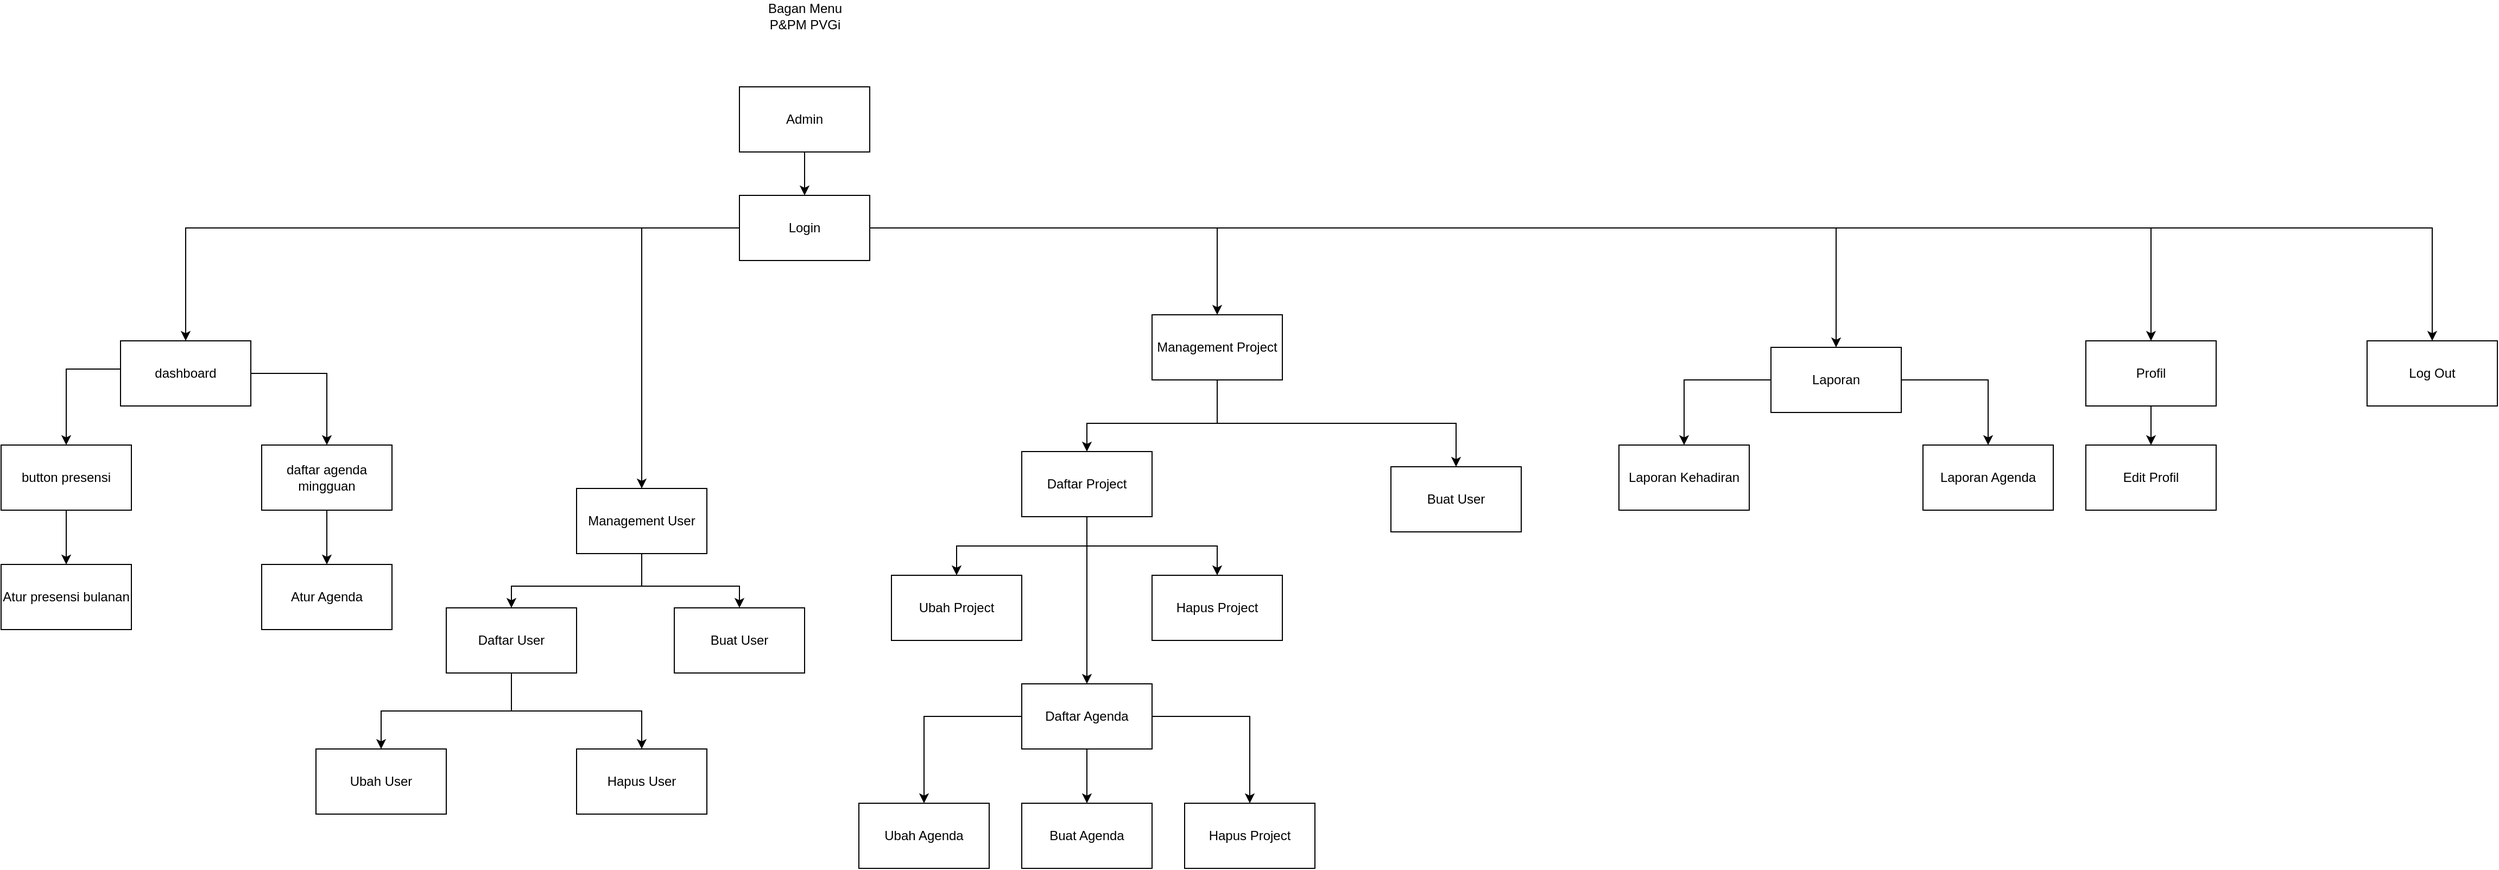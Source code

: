 <mxfile version="14.7.0" type="github" pages="6">
  <diagram id="YmtzerULFZWvD3rGaGHB" name="Admin">
    <mxGraphModel dx="2847" dy="1297" grid="1" gridSize="10" guides="1" tooltips="1" connect="1" arrows="1" fold="1" page="1" pageScale="1" pageWidth="1169" pageHeight="827" math="0" shadow="0">
      <root>
        <mxCell id="0" />
        <mxCell id="1" parent="0" />
        <mxCell id="2z37ytIprOJV5qmTRovp-1" style="edgeStyle=orthogonalEdgeStyle;rounded=0;orthogonalLoop=1;jettySize=auto;html=1;entryX=0.5;entryY=0;entryDx=0;entryDy=0;" parent="1" source="YYIVIpNilpnOlbVoj-3l-1" target="YYIVIpNilpnOlbVoj-3l-3" edge="1">
          <mxGeometry relative="1" as="geometry" />
        </mxCell>
        <mxCell id="YYIVIpNilpnOlbVoj-3l-1" value="Admin" style="rounded=0;whiteSpace=wrap;html=1;" parent="1" vertex="1">
          <mxGeometry x="680" y="94" width="120" height="60" as="geometry" />
        </mxCell>
        <mxCell id="YYIVIpNilpnOlbVoj-3l-2" value="Bagan Menu&lt;br&gt;P&amp;amp;PM PVGi" style="text;html=1;align=center;verticalAlign=middle;resizable=0;points=[];autosize=1;strokeColor=none;" parent="1" vertex="1">
          <mxGeometry x="700" y="14" width="80" height="30" as="geometry" />
        </mxCell>
        <mxCell id="YYIVIpNilpnOlbVoj-3l-18" style="edgeStyle=orthogonalEdgeStyle;rounded=0;orthogonalLoop=1;jettySize=auto;html=1;entryX=0.5;entryY=0;entryDx=0;entryDy=0;" parent="1" source="YYIVIpNilpnOlbVoj-3l-3" target="YYIVIpNilpnOlbVoj-3l-4" edge="1">
          <mxGeometry relative="1" as="geometry" />
        </mxCell>
        <mxCell id="YYIVIpNilpnOlbVoj-3l-25" style="edgeStyle=orthogonalEdgeStyle;rounded=0;orthogonalLoop=1;jettySize=auto;html=1;entryX=0.5;entryY=0;entryDx=0;entryDy=0;" parent="1" source="YYIVIpNilpnOlbVoj-3l-3" target="YYIVIpNilpnOlbVoj-3l-5" edge="1">
          <mxGeometry relative="1" as="geometry" />
        </mxCell>
        <mxCell id="YYIVIpNilpnOlbVoj-3l-27" style="edgeStyle=orthogonalEdgeStyle;rounded=0;orthogonalLoop=1;jettySize=auto;html=1;entryX=0.5;entryY=0;entryDx=0;entryDy=0;" parent="1" source="YYIVIpNilpnOlbVoj-3l-3" target="YYIVIpNilpnOlbVoj-3l-7" edge="1">
          <mxGeometry relative="1" as="geometry" />
        </mxCell>
        <mxCell id="YYIVIpNilpnOlbVoj-3l-28" style="edgeStyle=orthogonalEdgeStyle;rounded=0;orthogonalLoop=1;jettySize=auto;html=1;entryX=0.5;entryY=0;entryDx=0;entryDy=0;" parent="1" source="YYIVIpNilpnOlbVoj-3l-3" target="YYIVIpNilpnOlbVoj-3l-8" edge="1">
          <mxGeometry relative="1" as="geometry" />
        </mxCell>
        <mxCell id="2z37ytIprOJV5qmTRovp-28" style="edgeStyle=orthogonalEdgeStyle;rounded=0;orthogonalLoop=1;jettySize=auto;html=1;entryX=0.5;entryY=0;entryDx=0;entryDy=0;" parent="1" source="YYIVIpNilpnOlbVoj-3l-3" target="2z37ytIprOJV5qmTRovp-19" edge="1">
          <mxGeometry relative="1" as="geometry" />
        </mxCell>
        <mxCell id="2z37ytIprOJV5qmTRovp-32" style="edgeStyle=orthogonalEdgeStyle;rounded=0;orthogonalLoop=1;jettySize=auto;html=1;entryX=0.5;entryY=0;entryDx=0;entryDy=0;" parent="1" source="YYIVIpNilpnOlbVoj-3l-3" target="2z37ytIprOJV5qmTRovp-30" edge="1">
          <mxGeometry relative="1" as="geometry" />
        </mxCell>
        <mxCell id="YYIVIpNilpnOlbVoj-3l-3" value="Login" style="rounded=0;whiteSpace=wrap;html=1;" parent="1" vertex="1">
          <mxGeometry x="680" y="194" width="120" height="60" as="geometry" />
        </mxCell>
        <mxCell id="YYIVIpNilpnOlbVoj-3l-12" style="edgeStyle=orthogonalEdgeStyle;rounded=0;orthogonalLoop=1;jettySize=auto;html=1;entryX=0.5;entryY=0;entryDx=0;entryDy=0;" parent="1" source="YYIVIpNilpnOlbVoj-3l-4" target="YYIVIpNilpnOlbVoj-3l-10" edge="1">
          <mxGeometry relative="1" as="geometry">
            <Array as="points">
              <mxPoint x="60" y="354" />
            </Array>
          </mxGeometry>
        </mxCell>
        <mxCell id="YYIVIpNilpnOlbVoj-3l-13" style="edgeStyle=orthogonalEdgeStyle;rounded=0;orthogonalLoop=1;jettySize=auto;html=1;entryX=0.5;entryY=0;entryDx=0;entryDy=0;" parent="1" source="YYIVIpNilpnOlbVoj-3l-4" target="YYIVIpNilpnOlbVoj-3l-11" edge="1">
          <mxGeometry relative="1" as="geometry" />
        </mxCell>
        <mxCell id="YYIVIpNilpnOlbVoj-3l-4" value="dashboard" style="rounded=0;whiteSpace=wrap;html=1;" parent="1" vertex="1">
          <mxGeometry x="110" y="328" width="120" height="60" as="geometry" />
        </mxCell>
        <mxCell id="2z37ytIprOJV5qmTRovp-8" style="edgeStyle=orthogonalEdgeStyle;rounded=0;orthogonalLoop=1;jettySize=auto;html=1;entryX=0.5;entryY=0;entryDx=0;entryDy=0;" parent="1" source="YYIVIpNilpnOlbVoj-3l-5" target="2z37ytIprOJV5qmTRovp-3" edge="1">
          <mxGeometry relative="1" as="geometry">
            <Array as="points">
              <mxPoint x="590" y="554" />
              <mxPoint x="470" y="554" />
            </Array>
          </mxGeometry>
        </mxCell>
        <mxCell id="2z37ytIprOJV5qmTRovp-9" style="edgeStyle=orthogonalEdgeStyle;rounded=0;orthogonalLoop=1;jettySize=auto;html=1;entryX=0.5;entryY=0;entryDx=0;entryDy=0;" parent="1" source="YYIVIpNilpnOlbVoj-3l-5" target="2z37ytIprOJV5qmTRovp-5" edge="1">
          <mxGeometry relative="1" as="geometry">
            <Array as="points">
              <mxPoint x="590" y="554" />
              <mxPoint x="680" y="554" />
            </Array>
          </mxGeometry>
        </mxCell>
        <mxCell id="YYIVIpNilpnOlbVoj-3l-5" value="Management User" style="rounded=0;whiteSpace=wrap;html=1;" parent="1" vertex="1">
          <mxGeometry x="530" y="464" width="120" height="60" as="geometry" />
        </mxCell>
        <mxCell id="YYIVIpNilpnOlbVoj-3l-24" style="edgeStyle=orthogonalEdgeStyle;rounded=0;orthogonalLoop=1;jettySize=auto;html=1;entryX=0.5;entryY=0;entryDx=0;entryDy=0;" parent="1" source="YYIVIpNilpnOlbVoj-3l-7" target="YYIVIpNilpnOlbVoj-3l-23" edge="1">
          <mxGeometry relative="1" as="geometry" />
        </mxCell>
        <mxCell id="YYIVIpNilpnOlbVoj-3l-7" value="Profil" style="rounded=0;whiteSpace=wrap;html=1;" parent="1" vertex="1">
          <mxGeometry x="1920" y="328" width="120" height="60" as="geometry" />
        </mxCell>
        <mxCell id="YYIVIpNilpnOlbVoj-3l-8" value="Log Out" style="rounded=0;whiteSpace=wrap;html=1;" parent="1" vertex="1">
          <mxGeometry x="2179" y="328" width="120" height="60" as="geometry" />
        </mxCell>
        <mxCell id="YYIVIpNilpnOlbVoj-3l-17" style="edgeStyle=orthogonalEdgeStyle;rounded=0;orthogonalLoop=1;jettySize=auto;html=1;entryX=0.5;entryY=0;entryDx=0;entryDy=0;" parent="1" source="YYIVIpNilpnOlbVoj-3l-10" target="YYIVIpNilpnOlbVoj-3l-16" edge="1">
          <mxGeometry relative="1" as="geometry" />
        </mxCell>
        <mxCell id="YYIVIpNilpnOlbVoj-3l-10" value="button presensi" style="rounded=0;whiteSpace=wrap;html=1;" parent="1" vertex="1">
          <mxGeometry y="424" width="120" height="60" as="geometry" />
        </mxCell>
        <mxCell id="YYIVIpNilpnOlbVoj-3l-15" style="edgeStyle=orthogonalEdgeStyle;rounded=0;orthogonalLoop=1;jettySize=auto;html=1;entryX=0.5;entryY=0;entryDx=0;entryDy=0;" parent="1" source="YYIVIpNilpnOlbVoj-3l-11" target="YYIVIpNilpnOlbVoj-3l-14" edge="1">
          <mxGeometry relative="1" as="geometry" />
        </mxCell>
        <mxCell id="YYIVIpNilpnOlbVoj-3l-11" value="daftar agenda mingguan" style="rounded=0;whiteSpace=wrap;html=1;" parent="1" vertex="1">
          <mxGeometry x="240" y="424" width="120" height="60" as="geometry" />
        </mxCell>
        <mxCell id="YYIVIpNilpnOlbVoj-3l-14" value="Atur Agenda" style="rounded=0;whiteSpace=wrap;html=1;" parent="1" vertex="1">
          <mxGeometry x="240" y="534" width="120" height="60" as="geometry" />
        </mxCell>
        <mxCell id="YYIVIpNilpnOlbVoj-3l-16" value="Atur presensi bulanan" style="rounded=0;whiteSpace=wrap;html=1;" parent="1" vertex="1">
          <mxGeometry y="534" width="120" height="60" as="geometry" />
        </mxCell>
        <mxCell id="YYIVIpNilpnOlbVoj-3l-23" value="Edit Profil" style="rounded=0;whiteSpace=wrap;html=1;" parent="1" vertex="1">
          <mxGeometry x="1920" y="424" width="120" height="60" as="geometry" />
        </mxCell>
        <mxCell id="2z37ytIprOJV5qmTRovp-12" style="edgeStyle=orthogonalEdgeStyle;rounded=0;orthogonalLoop=1;jettySize=auto;html=1;entryX=0.5;entryY=0;entryDx=0;entryDy=0;" parent="1" source="2z37ytIprOJV5qmTRovp-3" target="2z37ytIprOJV5qmTRovp-10" edge="1">
          <mxGeometry relative="1" as="geometry" />
        </mxCell>
        <mxCell id="2z37ytIprOJV5qmTRovp-13" style="edgeStyle=orthogonalEdgeStyle;rounded=0;orthogonalLoop=1;jettySize=auto;html=1;entryX=0.5;entryY=0;entryDx=0;entryDy=0;" parent="1" source="2z37ytIprOJV5qmTRovp-3" target="2z37ytIprOJV5qmTRovp-11" edge="1">
          <mxGeometry relative="1" as="geometry" />
        </mxCell>
        <mxCell id="2z37ytIprOJV5qmTRovp-3" value="Daftar User" style="rounded=0;whiteSpace=wrap;html=1;" parent="1" vertex="1">
          <mxGeometry x="410" y="574" width="120" height="60" as="geometry" />
        </mxCell>
        <mxCell id="2z37ytIprOJV5qmTRovp-5" value="Buat User" style="rounded=0;whiteSpace=wrap;html=1;" parent="1" vertex="1">
          <mxGeometry x="620" y="574" width="120" height="60" as="geometry" />
        </mxCell>
        <mxCell id="2z37ytIprOJV5qmTRovp-10" value="Ubah User" style="rounded=0;whiteSpace=wrap;html=1;" parent="1" vertex="1">
          <mxGeometry x="290" y="704" width="120" height="60" as="geometry" />
        </mxCell>
        <mxCell id="2z37ytIprOJV5qmTRovp-11" value="Hapus User" style="rounded=0;whiteSpace=wrap;html=1;" parent="1" vertex="1">
          <mxGeometry x="530" y="704" width="120" height="60" as="geometry" />
        </mxCell>
        <mxCell id="2z37ytIprOJV5qmTRovp-17" style="edgeStyle=orthogonalEdgeStyle;rounded=0;orthogonalLoop=1;jettySize=auto;html=1;entryX=0.5;entryY=0;entryDx=0;entryDy=0;" parent="1" source="2z37ytIprOJV5qmTRovp-19" target="2z37ytIprOJV5qmTRovp-22" edge="1">
          <mxGeometry relative="1" as="geometry">
            <Array as="points">
              <mxPoint x="1120" y="404" />
              <mxPoint x="1000" y="404" />
            </Array>
          </mxGeometry>
        </mxCell>
        <mxCell id="2z37ytIprOJV5qmTRovp-18" style="edgeStyle=orthogonalEdgeStyle;rounded=0;orthogonalLoop=1;jettySize=auto;html=1;entryX=0.5;entryY=0;entryDx=0;entryDy=0;" parent="1" source="2z37ytIprOJV5qmTRovp-19" target="2z37ytIprOJV5qmTRovp-24" edge="1">
          <mxGeometry relative="1" as="geometry">
            <Array as="points">
              <mxPoint x="1120" y="404" />
              <mxPoint x="1340" y="404" />
            </Array>
          </mxGeometry>
        </mxCell>
        <mxCell id="2z37ytIprOJV5qmTRovp-19" value="Management Project" style="rounded=0;whiteSpace=wrap;html=1;" parent="1" vertex="1">
          <mxGeometry x="1060" y="304" width="120" height="60" as="geometry" />
        </mxCell>
        <mxCell id="2z37ytIprOJV5qmTRovp-20" style="edgeStyle=orthogonalEdgeStyle;rounded=0;orthogonalLoop=1;jettySize=auto;html=1;entryX=0.5;entryY=0;entryDx=0;entryDy=0;" parent="1" source="2z37ytIprOJV5qmTRovp-22" target="2z37ytIprOJV5qmTRovp-25" edge="1">
          <mxGeometry relative="1" as="geometry" />
        </mxCell>
        <mxCell id="2z37ytIprOJV5qmTRovp-21" style="edgeStyle=orthogonalEdgeStyle;rounded=0;orthogonalLoop=1;jettySize=auto;html=1;entryX=0.5;entryY=0;entryDx=0;entryDy=0;" parent="1" source="2z37ytIprOJV5qmTRovp-22" target="2z37ytIprOJV5qmTRovp-26" edge="1">
          <mxGeometry relative="1" as="geometry" />
        </mxCell>
        <mxCell id="oC1DvouGsMCO6txTg7Kd-7" style="edgeStyle=orthogonalEdgeStyle;rounded=0;orthogonalLoop=1;jettySize=auto;html=1;entryX=0.5;entryY=0;entryDx=0;entryDy=0;startArrow=none;startFill=0;endArrow=classic;endFill=1;" edge="1" parent="1" source="2z37ytIprOJV5qmTRovp-22" target="oC1DvouGsMCO6txTg7Kd-4">
          <mxGeometry relative="1" as="geometry" />
        </mxCell>
        <mxCell id="2z37ytIprOJV5qmTRovp-22" value="Daftar Project" style="rounded=0;whiteSpace=wrap;html=1;" parent="1" vertex="1">
          <mxGeometry x="940" y="430" width="120" height="60" as="geometry" />
        </mxCell>
        <mxCell id="2z37ytIprOJV5qmTRovp-24" value="Buat User" style="rounded=0;whiteSpace=wrap;html=1;" parent="1" vertex="1">
          <mxGeometry x="1280" y="444" width="120" height="60" as="geometry" />
        </mxCell>
        <mxCell id="2z37ytIprOJV5qmTRovp-25" value="Ubah Project" style="rounded=0;whiteSpace=wrap;html=1;" parent="1" vertex="1">
          <mxGeometry x="820" y="544" width="120" height="60" as="geometry" />
        </mxCell>
        <mxCell id="2z37ytIprOJV5qmTRovp-26" value="Hapus Project" style="rounded=0;whiteSpace=wrap;html=1;" parent="1" vertex="1">
          <mxGeometry x="1060" y="544" width="120" height="60" as="geometry" />
        </mxCell>
        <mxCell id="2z37ytIprOJV5qmTRovp-35" style="edgeStyle=orthogonalEdgeStyle;rounded=0;orthogonalLoop=1;jettySize=auto;html=1;entryX=0.5;entryY=0;entryDx=0;entryDy=0;" parent="1" source="2z37ytIprOJV5qmTRovp-30" target="2z37ytIprOJV5qmTRovp-33" edge="1">
          <mxGeometry relative="1" as="geometry" />
        </mxCell>
        <mxCell id="2z37ytIprOJV5qmTRovp-36" style="edgeStyle=orthogonalEdgeStyle;rounded=0;orthogonalLoop=1;jettySize=auto;html=1;entryX=0.5;entryY=0;entryDx=0;entryDy=0;" parent="1" source="2z37ytIprOJV5qmTRovp-30" target="2z37ytIprOJV5qmTRovp-34" edge="1">
          <mxGeometry relative="1" as="geometry" />
        </mxCell>
        <mxCell id="2z37ytIprOJV5qmTRovp-30" value="Laporan" style="rounded=0;whiteSpace=wrap;html=1;" parent="1" vertex="1">
          <mxGeometry x="1630" y="334" width="120" height="60" as="geometry" />
        </mxCell>
        <mxCell id="2z37ytIprOJV5qmTRovp-33" value="Laporan Kehadiran" style="rounded=0;whiteSpace=wrap;html=1;" parent="1" vertex="1">
          <mxGeometry x="1490" y="424" width="120" height="60" as="geometry" />
        </mxCell>
        <mxCell id="2z37ytIprOJV5qmTRovp-34" value="Laporan Agenda" style="rounded=0;whiteSpace=wrap;html=1;" parent="1" vertex="1">
          <mxGeometry x="1770" y="424" width="120" height="60" as="geometry" />
        </mxCell>
        <mxCell id="oC1DvouGsMCO6txTg7Kd-2" style="edgeStyle=orthogonalEdgeStyle;rounded=0;orthogonalLoop=1;jettySize=auto;html=1;entryX=0.5;entryY=0;entryDx=0;entryDy=0;" edge="1" parent="1" source="oC1DvouGsMCO6txTg7Kd-4" target="oC1DvouGsMCO6txTg7Kd-5">
          <mxGeometry relative="1" as="geometry" />
        </mxCell>
        <mxCell id="oC1DvouGsMCO6txTg7Kd-3" style="edgeStyle=orthogonalEdgeStyle;rounded=0;orthogonalLoop=1;jettySize=auto;html=1;entryX=0.5;entryY=0;entryDx=0;entryDy=0;" edge="1" parent="1" source="oC1DvouGsMCO6txTg7Kd-4" target="oC1DvouGsMCO6txTg7Kd-6">
          <mxGeometry relative="1" as="geometry">
            <Array as="points">
              <mxPoint x="1150" y="674" />
            </Array>
          </mxGeometry>
        </mxCell>
        <mxCell id="oC1DvouGsMCO6txTg7Kd-9" style="edgeStyle=orthogonalEdgeStyle;rounded=0;orthogonalLoop=1;jettySize=auto;html=1;entryX=0.5;entryY=0;entryDx=0;entryDy=0;startArrow=none;startFill=0;endArrow=classic;endFill=1;" edge="1" parent="1" source="oC1DvouGsMCO6txTg7Kd-4" target="oC1DvouGsMCO6txTg7Kd-8">
          <mxGeometry relative="1" as="geometry" />
        </mxCell>
        <mxCell id="oC1DvouGsMCO6txTg7Kd-4" value="Daftar Agenda" style="rounded=0;whiteSpace=wrap;html=1;" vertex="1" parent="1">
          <mxGeometry x="940" y="644" width="120" height="60" as="geometry" />
        </mxCell>
        <mxCell id="oC1DvouGsMCO6txTg7Kd-5" value="Ubah Agenda" style="rounded=0;whiteSpace=wrap;html=1;" vertex="1" parent="1">
          <mxGeometry x="790" y="754" width="120" height="60" as="geometry" />
        </mxCell>
        <mxCell id="oC1DvouGsMCO6txTg7Kd-6" value="Hapus Project" style="rounded=0;whiteSpace=wrap;html=1;" vertex="1" parent="1">
          <mxGeometry x="1090" y="754" width="120" height="60" as="geometry" />
        </mxCell>
        <mxCell id="oC1DvouGsMCO6txTg7Kd-8" value="Buat Agenda" style="rounded=0;whiteSpace=wrap;html=1;" vertex="1" parent="1">
          <mxGeometry x="940" y="754" width="120" height="60" as="geometry" />
        </mxCell>
      </root>
    </mxGraphModel>
  </diagram>
  <diagram name="CEO" id="4A2AJd8e9eGy5Y9cGrSU">
    <mxGraphModel dx="1220" dy="556" grid="1" gridSize="10" guides="1" tooltips="1" connect="1" arrows="1" fold="1" page="1" pageScale="1" pageWidth="1169" pageHeight="827" math="0" shadow="0">
      <root>
        <mxCell id="P4ZWsPl4bgB_O9OWFgcG-0" />
        <mxCell id="P4ZWsPl4bgB_O9OWFgcG-1" parent="P4ZWsPl4bgB_O9OWFgcG-0" />
        <mxCell id="P4ZWsPl4bgB_O9OWFgcG-2" style="edgeStyle=orthogonalEdgeStyle;rounded=0;orthogonalLoop=1;jettySize=auto;html=1;entryX=0.5;entryY=0;entryDx=0;entryDy=0;" edge="1" parent="P4ZWsPl4bgB_O9OWFgcG-1" source="P4ZWsPl4bgB_O9OWFgcG-3" target="P4ZWsPl4bgB_O9OWFgcG-11">
          <mxGeometry relative="1" as="geometry" />
        </mxCell>
        <mxCell id="P4ZWsPl4bgB_O9OWFgcG-3" value="CEO" style="rounded=0;whiteSpace=wrap;html=1;" vertex="1" parent="P4ZWsPl4bgB_O9OWFgcG-1">
          <mxGeometry x="680" y="94" width="120" height="60" as="geometry" />
        </mxCell>
        <mxCell id="P4ZWsPl4bgB_O9OWFgcG-4" value="Bagan Menu&lt;br&gt;P&amp;amp;PM PVGi" style="text;html=1;align=center;verticalAlign=middle;resizable=0;points=[];autosize=1;strokeColor=none;" vertex="1" parent="P4ZWsPl4bgB_O9OWFgcG-1">
          <mxGeometry x="700" y="14" width="80" height="30" as="geometry" />
        </mxCell>
        <mxCell id="P4ZWsPl4bgB_O9OWFgcG-5" style="edgeStyle=orthogonalEdgeStyle;rounded=0;orthogonalLoop=1;jettySize=auto;html=1;entryX=0.5;entryY=0;entryDx=0;entryDy=0;" edge="1" parent="P4ZWsPl4bgB_O9OWFgcG-1" source="P4ZWsPl4bgB_O9OWFgcG-11" target="P4ZWsPl4bgB_O9OWFgcG-14">
          <mxGeometry relative="1" as="geometry" />
        </mxCell>
        <mxCell id="P4ZWsPl4bgB_O9OWFgcG-6" style="edgeStyle=orthogonalEdgeStyle;rounded=0;orthogonalLoop=1;jettySize=auto;html=1;entryX=0.5;entryY=0;entryDx=0;entryDy=0;" edge="1" parent="P4ZWsPl4bgB_O9OWFgcG-1" source="P4ZWsPl4bgB_O9OWFgcG-11" target="P4ZWsPl4bgB_O9OWFgcG-17">
          <mxGeometry relative="1" as="geometry" />
        </mxCell>
        <mxCell id="P4ZWsPl4bgB_O9OWFgcG-7" style="edgeStyle=orthogonalEdgeStyle;rounded=0;orthogonalLoop=1;jettySize=auto;html=1;entryX=0.5;entryY=0;entryDx=0;entryDy=0;" edge="1" parent="P4ZWsPl4bgB_O9OWFgcG-1" source="P4ZWsPl4bgB_O9OWFgcG-11" target="P4ZWsPl4bgB_O9OWFgcG-19">
          <mxGeometry relative="1" as="geometry" />
        </mxCell>
        <mxCell id="P4ZWsPl4bgB_O9OWFgcG-8" style="edgeStyle=orthogonalEdgeStyle;rounded=0;orthogonalLoop=1;jettySize=auto;html=1;entryX=0.5;entryY=0;entryDx=0;entryDy=0;" edge="1" parent="P4ZWsPl4bgB_O9OWFgcG-1" source="P4ZWsPl4bgB_O9OWFgcG-11" target="P4ZWsPl4bgB_O9OWFgcG-20">
          <mxGeometry relative="1" as="geometry" />
        </mxCell>
        <mxCell id="P4ZWsPl4bgB_O9OWFgcG-9" style="edgeStyle=orthogonalEdgeStyle;rounded=0;orthogonalLoop=1;jettySize=auto;html=1;entryX=0.5;entryY=0;entryDx=0;entryDy=0;" edge="1" parent="P4ZWsPl4bgB_O9OWFgcG-1" source="P4ZWsPl4bgB_O9OWFgcG-11" target="P4ZWsPl4bgB_O9OWFgcG-36">
          <mxGeometry relative="1" as="geometry" />
        </mxCell>
        <mxCell id="P4ZWsPl4bgB_O9OWFgcG-10" style="edgeStyle=orthogonalEdgeStyle;rounded=0;orthogonalLoop=1;jettySize=auto;html=1;entryX=0.5;entryY=0;entryDx=0;entryDy=0;" edge="1" parent="P4ZWsPl4bgB_O9OWFgcG-1" source="P4ZWsPl4bgB_O9OWFgcG-11" target="P4ZWsPl4bgB_O9OWFgcG-46">
          <mxGeometry relative="1" as="geometry" />
        </mxCell>
        <mxCell id="P4ZWsPl4bgB_O9OWFgcG-11" value="Login" style="rounded=0;whiteSpace=wrap;html=1;" vertex="1" parent="P4ZWsPl4bgB_O9OWFgcG-1">
          <mxGeometry x="680" y="194" width="120" height="60" as="geometry" />
        </mxCell>
        <mxCell id="P4ZWsPl4bgB_O9OWFgcG-12" style="edgeStyle=orthogonalEdgeStyle;rounded=0;orthogonalLoop=1;jettySize=auto;html=1;entryX=0.5;entryY=0;entryDx=0;entryDy=0;" edge="1" parent="P4ZWsPl4bgB_O9OWFgcG-1" source="P4ZWsPl4bgB_O9OWFgcG-14" target="P4ZWsPl4bgB_O9OWFgcG-22">
          <mxGeometry relative="1" as="geometry">
            <Array as="points">
              <mxPoint x="60" y="354" />
            </Array>
          </mxGeometry>
        </mxCell>
        <mxCell id="P4ZWsPl4bgB_O9OWFgcG-13" style="edgeStyle=orthogonalEdgeStyle;rounded=0;orthogonalLoop=1;jettySize=auto;html=1;entryX=0.5;entryY=0;entryDx=0;entryDy=0;" edge="1" parent="P4ZWsPl4bgB_O9OWFgcG-1" source="P4ZWsPl4bgB_O9OWFgcG-14" target="P4ZWsPl4bgB_O9OWFgcG-24">
          <mxGeometry relative="1" as="geometry" />
        </mxCell>
        <mxCell id="P4ZWsPl4bgB_O9OWFgcG-14" value="dashboard" style="rounded=0;whiteSpace=wrap;html=1;" vertex="1" parent="P4ZWsPl4bgB_O9OWFgcG-1">
          <mxGeometry x="110" y="328" width="120" height="60" as="geometry" />
        </mxCell>
        <mxCell id="P4ZWsPl4bgB_O9OWFgcG-15" style="edgeStyle=orthogonalEdgeStyle;rounded=0;orthogonalLoop=1;jettySize=auto;html=1;entryX=0.5;entryY=0;entryDx=0;entryDy=0;" edge="1" parent="P4ZWsPl4bgB_O9OWFgcG-1" source="P4ZWsPl4bgB_O9OWFgcG-17" target="P4ZWsPl4bgB_O9OWFgcG-30">
          <mxGeometry relative="1" as="geometry">
            <Array as="points">
              <mxPoint x="590" y="554" />
              <mxPoint x="470" y="554" />
            </Array>
          </mxGeometry>
        </mxCell>
        <mxCell id="P4ZWsPl4bgB_O9OWFgcG-16" style="edgeStyle=orthogonalEdgeStyle;rounded=0;orthogonalLoop=1;jettySize=auto;html=1;entryX=0.5;entryY=0;entryDx=0;entryDy=0;" edge="1" parent="P4ZWsPl4bgB_O9OWFgcG-1" source="P4ZWsPl4bgB_O9OWFgcG-17" target="P4ZWsPl4bgB_O9OWFgcG-31">
          <mxGeometry relative="1" as="geometry">
            <Array as="points">
              <mxPoint x="590" y="554" />
              <mxPoint x="680" y="554" />
            </Array>
          </mxGeometry>
        </mxCell>
        <mxCell id="P4ZWsPl4bgB_O9OWFgcG-17" value="Management User" style="rounded=0;whiteSpace=wrap;html=1;" vertex="1" parent="P4ZWsPl4bgB_O9OWFgcG-1">
          <mxGeometry x="530" y="464" width="120" height="60" as="geometry" />
        </mxCell>
        <mxCell id="P4ZWsPl4bgB_O9OWFgcG-18" style="edgeStyle=orthogonalEdgeStyle;rounded=0;orthogonalLoop=1;jettySize=auto;html=1;entryX=0.5;entryY=0;entryDx=0;entryDy=0;" edge="1" parent="P4ZWsPl4bgB_O9OWFgcG-1" source="P4ZWsPl4bgB_O9OWFgcG-19" target="P4ZWsPl4bgB_O9OWFgcG-27">
          <mxGeometry relative="1" as="geometry" />
        </mxCell>
        <mxCell id="P4ZWsPl4bgB_O9OWFgcG-19" value="Profil" style="rounded=0;whiteSpace=wrap;html=1;" vertex="1" parent="P4ZWsPl4bgB_O9OWFgcG-1">
          <mxGeometry x="1920" y="328" width="120" height="60" as="geometry" />
        </mxCell>
        <mxCell id="P4ZWsPl4bgB_O9OWFgcG-20" value="Log Out" style="rounded=0;whiteSpace=wrap;html=1;" vertex="1" parent="P4ZWsPl4bgB_O9OWFgcG-1">
          <mxGeometry x="2179" y="328" width="120" height="60" as="geometry" />
        </mxCell>
        <mxCell id="P4ZWsPl4bgB_O9OWFgcG-21" style="edgeStyle=orthogonalEdgeStyle;rounded=0;orthogonalLoop=1;jettySize=auto;html=1;entryX=0.5;entryY=0;entryDx=0;entryDy=0;" edge="1" parent="P4ZWsPl4bgB_O9OWFgcG-1" source="P4ZWsPl4bgB_O9OWFgcG-22" target="P4ZWsPl4bgB_O9OWFgcG-26">
          <mxGeometry relative="1" as="geometry" />
        </mxCell>
        <mxCell id="P4ZWsPl4bgB_O9OWFgcG-22" value="button presensi" style="rounded=0;whiteSpace=wrap;html=1;" vertex="1" parent="P4ZWsPl4bgB_O9OWFgcG-1">
          <mxGeometry y="424" width="120" height="60" as="geometry" />
        </mxCell>
        <mxCell id="P4ZWsPl4bgB_O9OWFgcG-23" style="edgeStyle=orthogonalEdgeStyle;rounded=0;orthogonalLoop=1;jettySize=auto;html=1;entryX=0.5;entryY=0;entryDx=0;entryDy=0;" edge="1" parent="P4ZWsPl4bgB_O9OWFgcG-1" source="P4ZWsPl4bgB_O9OWFgcG-24" target="P4ZWsPl4bgB_O9OWFgcG-25">
          <mxGeometry relative="1" as="geometry" />
        </mxCell>
        <mxCell id="P4ZWsPl4bgB_O9OWFgcG-24" value="daftar agenda mingguan" style="rounded=0;whiteSpace=wrap;html=1;" vertex="1" parent="P4ZWsPl4bgB_O9OWFgcG-1">
          <mxGeometry x="240" y="424" width="120" height="60" as="geometry" />
        </mxCell>
        <mxCell id="P4ZWsPl4bgB_O9OWFgcG-25" value="Atur Agenda" style="rounded=0;whiteSpace=wrap;html=1;" vertex="1" parent="P4ZWsPl4bgB_O9OWFgcG-1">
          <mxGeometry x="240" y="534" width="120" height="60" as="geometry" />
        </mxCell>
        <mxCell id="P4ZWsPl4bgB_O9OWFgcG-26" value="Atur presensi bulanan" style="rounded=0;whiteSpace=wrap;html=1;" vertex="1" parent="P4ZWsPl4bgB_O9OWFgcG-1">
          <mxGeometry y="534" width="120" height="60" as="geometry" />
        </mxCell>
        <mxCell id="P4ZWsPl4bgB_O9OWFgcG-27" value="Edit Profil" style="rounded=0;whiteSpace=wrap;html=1;" vertex="1" parent="P4ZWsPl4bgB_O9OWFgcG-1">
          <mxGeometry x="1920" y="424" width="120" height="60" as="geometry" />
        </mxCell>
        <mxCell id="P4ZWsPl4bgB_O9OWFgcG-28" style="edgeStyle=orthogonalEdgeStyle;rounded=0;orthogonalLoop=1;jettySize=auto;html=1;entryX=0.5;entryY=0;entryDx=0;entryDy=0;" edge="1" parent="P4ZWsPl4bgB_O9OWFgcG-1" source="P4ZWsPl4bgB_O9OWFgcG-30" target="P4ZWsPl4bgB_O9OWFgcG-32">
          <mxGeometry relative="1" as="geometry" />
        </mxCell>
        <mxCell id="P4ZWsPl4bgB_O9OWFgcG-29" style="edgeStyle=orthogonalEdgeStyle;rounded=0;orthogonalLoop=1;jettySize=auto;html=1;entryX=0.5;entryY=0;entryDx=0;entryDy=0;" edge="1" parent="P4ZWsPl4bgB_O9OWFgcG-1" source="P4ZWsPl4bgB_O9OWFgcG-30" target="P4ZWsPl4bgB_O9OWFgcG-33">
          <mxGeometry relative="1" as="geometry" />
        </mxCell>
        <mxCell id="P4ZWsPl4bgB_O9OWFgcG-30" value="Daftar User" style="rounded=0;whiteSpace=wrap;html=1;" vertex="1" parent="P4ZWsPl4bgB_O9OWFgcG-1">
          <mxGeometry x="410" y="574" width="120" height="60" as="geometry" />
        </mxCell>
        <mxCell id="P4ZWsPl4bgB_O9OWFgcG-31" value="Buat User" style="rounded=0;whiteSpace=wrap;html=1;" vertex="1" parent="P4ZWsPl4bgB_O9OWFgcG-1">
          <mxGeometry x="620" y="574" width="120" height="60" as="geometry" />
        </mxCell>
        <mxCell id="P4ZWsPl4bgB_O9OWFgcG-32" value="Ubah User" style="rounded=0;whiteSpace=wrap;html=1;" vertex="1" parent="P4ZWsPl4bgB_O9OWFgcG-1">
          <mxGeometry x="290" y="704" width="120" height="60" as="geometry" />
        </mxCell>
        <mxCell id="P4ZWsPl4bgB_O9OWFgcG-33" value="Hapus User" style="rounded=0;whiteSpace=wrap;html=1;" vertex="1" parent="P4ZWsPl4bgB_O9OWFgcG-1">
          <mxGeometry x="530" y="704" width="120" height="60" as="geometry" />
        </mxCell>
        <mxCell id="P4ZWsPl4bgB_O9OWFgcG-34" style="edgeStyle=orthogonalEdgeStyle;rounded=0;orthogonalLoop=1;jettySize=auto;html=1;entryX=0.5;entryY=0;entryDx=0;entryDy=0;" edge="1" parent="P4ZWsPl4bgB_O9OWFgcG-1" source="P4ZWsPl4bgB_O9OWFgcG-36" target="P4ZWsPl4bgB_O9OWFgcG-40">
          <mxGeometry relative="1" as="geometry">
            <Array as="points">
              <mxPoint x="1120" y="404" />
              <mxPoint x="1000" y="404" />
            </Array>
          </mxGeometry>
        </mxCell>
        <mxCell id="P4ZWsPl4bgB_O9OWFgcG-35" style="edgeStyle=orthogonalEdgeStyle;rounded=0;orthogonalLoop=1;jettySize=auto;html=1;entryX=0.5;entryY=0;entryDx=0;entryDy=0;" edge="1" parent="P4ZWsPl4bgB_O9OWFgcG-1" source="P4ZWsPl4bgB_O9OWFgcG-36" target="P4ZWsPl4bgB_O9OWFgcG-41">
          <mxGeometry relative="1" as="geometry">
            <Array as="points">
              <mxPoint x="1120" y="404" />
              <mxPoint x="1340" y="404" />
            </Array>
          </mxGeometry>
        </mxCell>
        <mxCell id="P4ZWsPl4bgB_O9OWFgcG-36" value="Management Project" style="rounded=0;whiteSpace=wrap;html=1;" vertex="1" parent="P4ZWsPl4bgB_O9OWFgcG-1">
          <mxGeometry x="1060" y="304" width="120" height="60" as="geometry" />
        </mxCell>
        <mxCell id="P4ZWsPl4bgB_O9OWFgcG-37" style="edgeStyle=orthogonalEdgeStyle;rounded=0;orthogonalLoop=1;jettySize=auto;html=1;entryX=0.5;entryY=0;entryDx=0;entryDy=0;" edge="1" parent="P4ZWsPl4bgB_O9OWFgcG-1" source="P4ZWsPl4bgB_O9OWFgcG-40" target="P4ZWsPl4bgB_O9OWFgcG-42">
          <mxGeometry relative="1" as="geometry" />
        </mxCell>
        <mxCell id="P4ZWsPl4bgB_O9OWFgcG-38" style="edgeStyle=orthogonalEdgeStyle;rounded=0;orthogonalLoop=1;jettySize=auto;html=1;entryX=0.5;entryY=0;entryDx=0;entryDy=0;" edge="1" parent="P4ZWsPl4bgB_O9OWFgcG-1" source="P4ZWsPl4bgB_O9OWFgcG-40" target="P4ZWsPl4bgB_O9OWFgcG-43">
          <mxGeometry relative="1" as="geometry" />
        </mxCell>
        <mxCell id="P4ZWsPl4bgB_O9OWFgcG-39" style="edgeStyle=orthogonalEdgeStyle;rounded=0;orthogonalLoop=1;jettySize=auto;html=1;entryX=0.5;entryY=0;entryDx=0;entryDy=0;startArrow=none;startFill=0;endArrow=classic;endFill=1;" edge="1" parent="P4ZWsPl4bgB_O9OWFgcG-1" source="P4ZWsPl4bgB_O9OWFgcG-40" target="P4ZWsPl4bgB_O9OWFgcG-52">
          <mxGeometry relative="1" as="geometry" />
        </mxCell>
        <mxCell id="P4ZWsPl4bgB_O9OWFgcG-40" value="Daftar Project" style="rounded=0;whiteSpace=wrap;html=1;" vertex="1" parent="P4ZWsPl4bgB_O9OWFgcG-1">
          <mxGeometry x="940" y="430" width="120" height="60" as="geometry" />
        </mxCell>
        <mxCell id="P4ZWsPl4bgB_O9OWFgcG-41" value="Buat User" style="rounded=0;whiteSpace=wrap;html=1;" vertex="1" parent="P4ZWsPl4bgB_O9OWFgcG-1">
          <mxGeometry x="1280" y="444" width="120" height="60" as="geometry" />
        </mxCell>
        <mxCell id="P4ZWsPl4bgB_O9OWFgcG-42" value="Ubah Project" style="rounded=0;whiteSpace=wrap;html=1;" vertex="1" parent="P4ZWsPl4bgB_O9OWFgcG-1">
          <mxGeometry x="820" y="544" width="120" height="60" as="geometry" />
        </mxCell>
        <mxCell id="P4ZWsPl4bgB_O9OWFgcG-43" value="Hapus Project" style="rounded=0;whiteSpace=wrap;html=1;" vertex="1" parent="P4ZWsPl4bgB_O9OWFgcG-1">
          <mxGeometry x="1060" y="544" width="120" height="60" as="geometry" />
        </mxCell>
        <mxCell id="P4ZWsPl4bgB_O9OWFgcG-44" style="edgeStyle=orthogonalEdgeStyle;rounded=0;orthogonalLoop=1;jettySize=auto;html=1;entryX=0.5;entryY=0;entryDx=0;entryDy=0;" edge="1" parent="P4ZWsPl4bgB_O9OWFgcG-1" source="P4ZWsPl4bgB_O9OWFgcG-46" target="P4ZWsPl4bgB_O9OWFgcG-47">
          <mxGeometry relative="1" as="geometry" />
        </mxCell>
        <mxCell id="P4ZWsPl4bgB_O9OWFgcG-45" style="edgeStyle=orthogonalEdgeStyle;rounded=0;orthogonalLoop=1;jettySize=auto;html=1;entryX=0.5;entryY=0;entryDx=0;entryDy=0;" edge="1" parent="P4ZWsPl4bgB_O9OWFgcG-1" source="P4ZWsPl4bgB_O9OWFgcG-46" target="P4ZWsPl4bgB_O9OWFgcG-48">
          <mxGeometry relative="1" as="geometry" />
        </mxCell>
        <mxCell id="P4ZWsPl4bgB_O9OWFgcG-46" value="Laporan" style="rounded=0;whiteSpace=wrap;html=1;" vertex="1" parent="P4ZWsPl4bgB_O9OWFgcG-1">
          <mxGeometry x="1630" y="334" width="120" height="60" as="geometry" />
        </mxCell>
        <mxCell id="P4ZWsPl4bgB_O9OWFgcG-47" value="Laporan Kehadiran" style="rounded=0;whiteSpace=wrap;html=1;" vertex="1" parent="P4ZWsPl4bgB_O9OWFgcG-1">
          <mxGeometry x="1490" y="424" width="120" height="60" as="geometry" />
        </mxCell>
        <mxCell id="P4ZWsPl4bgB_O9OWFgcG-48" value="Laporan Agenda" style="rounded=0;whiteSpace=wrap;html=1;" vertex="1" parent="P4ZWsPl4bgB_O9OWFgcG-1">
          <mxGeometry x="1770" y="424" width="120" height="60" as="geometry" />
        </mxCell>
        <mxCell id="P4ZWsPl4bgB_O9OWFgcG-49" style="edgeStyle=orthogonalEdgeStyle;rounded=0;orthogonalLoop=1;jettySize=auto;html=1;entryX=0.5;entryY=0;entryDx=0;entryDy=0;" edge="1" parent="P4ZWsPl4bgB_O9OWFgcG-1" source="P4ZWsPl4bgB_O9OWFgcG-52" target="P4ZWsPl4bgB_O9OWFgcG-53">
          <mxGeometry relative="1" as="geometry" />
        </mxCell>
        <mxCell id="P4ZWsPl4bgB_O9OWFgcG-50" style="edgeStyle=orthogonalEdgeStyle;rounded=0;orthogonalLoop=1;jettySize=auto;html=1;entryX=0.5;entryY=0;entryDx=0;entryDy=0;" edge="1" parent="P4ZWsPl4bgB_O9OWFgcG-1" source="P4ZWsPl4bgB_O9OWFgcG-52" target="P4ZWsPl4bgB_O9OWFgcG-54">
          <mxGeometry relative="1" as="geometry">
            <Array as="points">
              <mxPoint x="1150" y="674" />
            </Array>
          </mxGeometry>
        </mxCell>
        <mxCell id="P4ZWsPl4bgB_O9OWFgcG-51" style="edgeStyle=orthogonalEdgeStyle;rounded=0;orthogonalLoop=1;jettySize=auto;html=1;entryX=0.5;entryY=0;entryDx=0;entryDy=0;startArrow=none;startFill=0;endArrow=classic;endFill=1;" edge="1" parent="P4ZWsPl4bgB_O9OWFgcG-1" source="P4ZWsPl4bgB_O9OWFgcG-52" target="P4ZWsPl4bgB_O9OWFgcG-55">
          <mxGeometry relative="1" as="geometry" />
        </mxCell>
        <mxCell id="P4ZWsPl4bgB_O9OWFgcG-52" value="Daftar Agenda" style="rounded=0;whiteSpace=wrap;html=1;" vertex="1" parent="P4ZWsPl4bgB_O9OWFgcG-1">
          <mxGeometry x="940" y="644" width="120" height="60" as="geometry" />
        </mxCell>
        <mxCell id="P4ZWsPl4bgB_O9OWFgcG-53" value="Ubah Agenda" style="rounded=0;whiteSpace=wrap;html=1;" vertex="1" parent="P4ZWsPl4bgB_O9OWFgcG-1">
          <mxGeometry x="790" y="754" width="120" height="60" as="geometry" />
        </mxCell>
        <mxCell id="P4ZWsPl4bgB_O9OWFgcG-54" value="Hapus Project" style="rounded=0;whiteSpace=wrap;html=1;" vertex="1" parent="P4ZWsPl4bgB_O9OWFgcG-1">
          <mxGeometry x="1090" y="754" width="120" height="60" as="geometry" />
        </mxCell>
        <mxCell id="P4ZWsPl4bgB_O9OWFgcG-55" value="Buat Agenda" style="rounded=0;whiteSpace=wrap;html=1;" vertex="1" parent="P4ZWsPl4bgB_O9OWFgcG-1">
          <mxGeometry x="940" y="754" width="120" height="60" as="geometry" />
        </mxCell>
      </root>
    </mxGraphModel>
  </diagram>
  <diagram name="HRD" id="TR3jzzukizNGNDtfWL5W">
    <mxGraphModel dx="1220" dy="556" grid="1" gridSize="10" guides="1" tooltips="1" connect="1" arrows="1" fold="1" page="1" pageScale="1" pageWidth="1169" pageHeight="827" math="0" shadow="0">
      <root>
        <mxCell id="rzSKFCk1GZ9-ta2slYzF-0" />
        <mxCell id="rzSKFCk1GZ9-ta2slYzF-1" parent="rzSKFCk1GZ9-ta2slYzF-0" />
        <mxCell id="0xNGVJSxum9xKKdH6QsQ-54" style="edgeStyle=orthogonalEdgeStyle;rounded=0;orthogonalLoop=1;jettySize=auto;html=1;entryX=0.5;entryY=0;entryDx=0;entryDy=0;" edge="1" parent="rzSKFCk1GZ9-ta2slYzF-1" source="0xNGVJSxum9xKKdH6QsQ-55" target="0xNGVJSxum9xKKdH6QsQ-63">
          <mxGeometry relative="1" as="geometry" />
        </mxCell>
        <mxCell id="0xNGVJSxum9xKKdH6QsQ-55" value="HRD" style="rounded=0;whiteSpace=wrap;html=1;" vertex="1" parent="rzSKFCk1GZ9-ta2slYzF-1">
          <mxGeometry x="690" y="104" width="120" height="60" as="geometry" />
        </mxCell>
        <mxCell id="0xNGVJSxum9xKKdH6QsQ-56" value="Bagan Menu&lt;br&gt;P&amp;amp;PM PVGi" style="text;html=1;align=center;verticalAlign=middle;resizable=0;points=[];autosize=1;strokeColor=none;" vertex="1" parent="rzSKFCk1GZ9-ta2slYzF-1">
          <mxGeometry x="710" y="24" width="80" height="30" as="geometry" />
        </mxCell>
        <mxCell id="0xNGVJSxum9xKKdH6QsQ-57" style="edgeStyle=orthogonalEdgeStyle;rounded=0;orthogonalLoop=1;jettySize=auto;html=1;entryX=0.5;entryY=0;entryDx=0;entryDy=0;" edge="1" parent="rzSKFCk1GZ9-ta2slYzF-1" source="0xNGVJSxum9xKKdH6QsQ-63" target="0xNGVJSxum9xKKdH6QsQ-66">
          <mxGeometry relative="1" as="geometry" />
        </mxCell>
        <mxCell id="0xNGVJSxum9xKKdH6QsQ-58" style="edgeStyle=orthogonalEdgeStyle;rounded=0;orthogonalLoop=1;jettySize=auto;html=1;entryX=0.5;entryY=0;entryDx=0;entryDy=0;" edge="1" parent="rzSKFCk1GZ9-ta2slYzF-1" source="0xNGVJSxum9xKKdH6QsQ-63" target="0xNGVJSxum9xKKdH6QsQ-69">
          <mxGeometry relative="1" as="geometry" />
        </mxCell>
        <mxCell id="0xNGVJSxum9xKKdH6QsQ-59" style="edgeStyle=orthogonalEdgeStyle;rounded=0;orthogonalLoop=1;jettySize=auto;html=1;entryX=0.5;entryY=0;entryDx=0;entryDy=0;" edge="1" parent="rzSKFCk1GZ9-ta2slYzF-1" source="0xNGVJSxum9xKKdH6QsQ-63" target="0xNGVJSxum9xKKdH6QsQ-71">
          <mxGeometry relative="1" as="geometry" />
        </mxCell>
        <mxCell id="0xNGVJSxum9xKKdH6QsQ-60" style="edgeStyle=orthogonalEdgeStyle;rounded=0;orthogonalLoop=1;jettySize=auto;html=1;entryX=0.5;entryY=0;entryDx=0;entryDy=0;" edge="1" parent="rzSKFCk1GZ9-ta2slYzF-1" source="0xNGVJSxum9xKKdH6QsQ-63" target="0xNGVJSxum9xKKdH6QsQ-72">
          <mxGeometry relative="1" as="geometry" />
        </mxCell>
        <mxCell id="0xNGVJSxum9xKKdH6QsQ-62" style="edgeStyle=orthogonalEdgeStyle;rounded=0;orthogonalLoop=1;jettySize=auto;html=1;entryX=0.5;entryY=0;entryDx=0;entryDy=0;" edge="1" parent="rzSKFCk1GZ9-ta2slYzF-1" source="0xNGVJSxum9xKKdH6QsQ-63" target="0xNGVJSxum9xKKdH6QsQ-98">
          <mxGeometry relative="1" as="geometry" />
        </mxCell>
        <mxCell id="0xNGVJSxum9xKKdH6QsQ-63" value="Login" style="rounded=0;whiteSpace=wrap;html=1;" vertex="1" parent="rzSKFCk1GZ9-ta2slYzF-1">
          <mxGeometry x="690" y="204" width="120" height="60" as="geometry" />
        </mxCell>
        <mxCell id="0xNGVJSxum9xKKdH6QsQ-64" style="edgeStyle=orthogonalEdgeStyle;rounded=0;orthogonalLoop=1;jettySize=auto;html=1;entryX=0.5;entryY=0;entryDx=0;entryDy=0;" edge="1" parent="rzSKFCk1GZ9-ta2slYzF-1" source="0xNGVJSxum9xKKdH6QsQ-66" target="0xNGVJSxum9xKKdH6QsQ-74">
          <mxGeometry relative="1" as="geometry">
            <Array as="points">
              <mxPoint x="70" y="364" />
            </Array>
          </mxGeometry>
        </mxCell>
        <mxCell id="0xNGVJSxum9xKKdH6QsQ-65" style="edgeStyle=orthogonalEdgeStyle;rounded=0;orthogonalLoop=1;jettySize=auto;html=1;entryX=0.5;entryY=0;entryDx=0;entryDy=0;" edge="1" parent="rzSKFCk1GZ9-ta2slYzF-1" source="0xNGVJSxum9xKKdH6QsQ-66" target="0xNGVJSxum9xKKdH6QsQ-76">
          <mxGeometry relative="1" as="geometry" />
        </mxCell>
        <mxCell id="0xNGVJSxum9xKKdH6QsQ-66" value="dashboard" style="rounded=0;whiteSpace=wrap;html=1;" vertex="1" parent="rzSKFCk1GZ9-ta2slYzF-1">
          <mxGeometry x="120" y="338" width="120" height="60" as="geometry" />
        </mxCell>
        <mxCell id="0xNGVJSxum9xKKdH6QsQ-67" style="edgeStyle=orthogonalEdgeStyle;rounded=0;orthogonalLoop=1;jettySize=auto;html=1;entryX=0.5;entryY=0;entryDx=0;entryDy=0;" edge="1" parent="rzSKFCk1GZ9-ta2slYzF-1" source="0xNGVJSxum9xKKdH6QsQ-69" target="0xNGVJSxum9xKKdH6QsQ-82">
          <mxGeometry relative="1" as="geometry">
            <Array as="points">
              <mxPoint x="600" y="564" />
              <mxPoint x="480" y="564" />
            </Array>
          </mxGeometry>
        </mxCell>
        <mxCell id="0xNGVJSxum9xKKdH6QsQ-68" style="edgeStyle=orthogonalEdgeStyle;rounded=0;orthogonalLoop=1;jettySize=auto;html=1;entryX=0.5;entryY=0;entryDx=0;entryDy=0;" edge="1" parent="rzSKFCk1GZ9-ta2slYzF-1" source="0xNGVJSxum9xKKdH6QsQ-69" target="0xNGVJSxum9xKKdH6QsQ-83">
          <mxGeometry relative="1" as="geometry">
            <Array as="points">
              <mxPoint x="600" y="564" />
              <mxPoint x="690" y="564" />
            </Array>
          </mxGeometry>
        </mxCell>
        <mxCell id="0xNGVJSxum9xKKdH6QsQ-69" value="Management User" style="rounded=0;whiteSpace=wrap;html=1;" vertex="1" parent="rzSKFCk1GZ9-ta2slYzF-1">
          <mxGeometry x="540" y="474" width="120" height="60" as="geometry" />
        </mxCell>
        <mxCell id="0xNGVJSxum9xKKdH6QsQ-70" style="edgeStyle=orthogonalEdgeStyle;rounded=0;orthogonalLoop=1;jettySize=auto;html=1;entryX=0.5;entryY=0;entryDx=0;entryDy=0;" edge="1" parent="rzSKFCk1GZ9-ta2slYzF-1" source="0xNGVJSxum9xKKdH6QsQ-71" target="0xNGVJSxum9xKKdH6QsQ-79">
          <mxGeometry relative="1" as="geometry" />
        </mxCell>
        <mxCell id="0xNGVJSxum9xKKdH6QsQ-71" value="Profil" style="rounded=0;whiteSpace=wrap;html=1;" vertex="1" parent="rzSKFCk1GZ9-ta2slYzF-1">
          <mxGeometry x="1140" y="335" width="120" height="60" as="geometry" />
        </mxCell>
        <mxCell id="0xNGVJSxum9xKKdH6QsQ-72" value="Log Out" style="rounded=0;whiteSpace=wrap;html=1;" vertex="1" parent="rzSKFCk1GZ9-ta2slYzF-1">
          <mxGeometry x="1399" y="335" width="120" height="60" as="geometry" />
        </mxCell>
        <mxCell id="0xNGVJSxum9xKKdH6QsQ-73" style="edgeStyle=orthogonalEdgeStyle;rounded=0;orthogonalLoop=1;jettySize=auto;html=1;entryX=0.5;entryY=0;entryDx=0;entryDy=0;" edge="1" parent="rzSKFCk1GZ9-ta2slYzF-1" source="0xNGVJSxum9xKKdH6QsQ-74" target="0xNGVJSxum9xKKdH6QsQ-78">
          <mxGeometry relative="1" as="geometry" />
        </mxCell>
        <mxCell id="0xNGVJSxum9xKKdH6QsQ-74" value="button presensi" style="rounded=0;whiteSpace=wrap;html=1;" vertex="1" parent="rzSKFCk1GZ9-ta2slYzF-1">
          <mxGeometry x="10" y="434" width="120" height="60" as="geometry" />
        </mxCell>
        <mxCell id="0xNGVJSxum9xKKdH6QsQ-75" style="edgeStyle=orthogonalEdgeStyle;rounded=0;orthogonalLoop=1;jettySize=auto;html=1;entryX=0.5;entryY=0;entryDx=0;entryDy=0;" edge="1" parent="rzSKFCk1GZ9-ta2slYzF-1" source="0xNGVJSxum9xKKdH6QsQ-76" target="0xNGVJSxum9xKKdH6QsQ-77">
          <mxGeometry relative="1" as="geometry" />
        </mxCell>
        <mxCell id="0xNGVJSxum9xKKdH6QsQ-76" value="daftar agenda mingguan" style="rounded=0;whiteSpace=wrap;html=1;" vertex="1" parent="rzSKFCk1GZ9-ta2slYzF-1">
          <mxGeometry x="250" y="434" width="120" height="60" as="geometry" />
        </mxCell>
        <mxCell id="0xNGVJSxum9xKKdH6QsQ-77" value="Atur Agenda" style="rounded=0;whiteSpace=wrap;html=1;" vertex="1" parent="rzSKFCk1GZ9-ta2slYzF-1">
          <mxGeometry x="250" y="544" width="120" height="60" as="geometry" />
        </mxCell>
        <mxCell id="0xNGVJSxum9xKKdH6QsQ-78" value="Atur presensi bulanan" style="rounded=0;whiteSpace=wrap;html=1;" vertex="1" parent="rzSKFCk1GZ9-ta2slYzF-1">
          <mxGeometry x="10" y="544" width="120" height="60" as="geometry" />
        </mxCell>
        <mxCell id="0xNGVJSxum9xKKdH6QsQ-79" value="Edit Profil" style="rounded=0;whiteSpace=wrap;html=1;" vertex="1" parent="rzSKFCk1GZ9-ta2slYzF-1">
          <mxGeometry x="1140" y="431" width="120" height="60" as="geometry" />
        </mxCell>
        <mxCell id="0xNGVJSxum9xKKdH6QsQ-80" style="edgeStyle=orthogonalEdgeStyle;rounded=0;orthogonalLoop=1;jettySize=auto;html=1;entryX=0.5;entryY=0;entryDx=0;entryDy=0;" edge="1" parent="rzSKFCk1GZ9-ta2slYzF-1" source="0xNGVJSxum9xKKdH6QsQ-82" target="0xNGVJSxum9xKKdH6QsQ-84">
          <mxGeometry relative="1" as="geometry" />
        </mxCell>
        <mxCell id="0xNGVJSxum9xKKdH6QsQ-81" style="edgeStyle=orthogonalEdgeStyle;rounded=0;orthogonalLoop=1;jettySize=auto;html=1;entryX=0.5;entryY=0;entryDx=0;entryDy=0;" edge="1" parent="rzSKFCk1GZ9-ta2slYzF-1" source="0xNGVJSxum9xKKdH6QsQ-82" target="0xNGVJSxum9xKKdH6QsQ-85">
          <mxGeometry relative="1" as="geometry" />
        </mxCell>
        <mxCell id="0xNGVJSxum9xKKdH6QsQ-82" value="Daftar User" style="rounded=0;whiteSpace=wrap;html=1;" vertex="1" parent="rzSKFCk1GZ9-ta2slYzF-1">
          <mxGeometry x="420" y="584" width="120" height="60" as="geometry" />
        </mxCell>
        <mxCell id="0xNGVJSxum9xKKdH6QsQ-83" value="Buat User" style="rounded=0;whiteSpace=wrap;html=1;" vertex="1" parent="rzSKFCk1GZ9-ta2slYzF-1">
          <mxGeometry x="630" y="584" width="120" height="60" as="geometry" />
        </mxCell>
        <mxCell id="0xNGVJSxum9xKKdH6QsQ-84" value="Ubah User" style="rounded=0;whiteSpace=wrap;html=1;" vertex="1" parent="rzSKFCk1GZ9-ta2slYzF-1">
          <mxGeometry x="300" y="714" width="120" height="60" as="geometry" />
        </mxCell>
        <mxCell id="0xNGVJSxum9xKKdH6QsQ-85" value="Hapus User" style="rounded=0;whiteSpace=wrap;html=1;" vertex="1" parent="rzSKFCk1GZ9-ta2slYzF-1">
          <mxGeometry x="540" y="714" width="120" height="60" as="geometry" />
        </mxCell>
        <mxCell id="0xNGVJSxum9xKKdH6QsQ-96" style="edgeStyle=orthogonalEdgeStyle;rounded=0;orthogonalLoop=1;jettySize=auto;html=1;entryX=0.5;entryY=0;entryDx=0;entryDy=0;" edge="1" parent="rzSKFCk1GZ9-ta2slYzF-1" source="0xNGVJSxum9xKKdH6QsQ-98" target="0xNGVJSxum9xKKdH6QsQ-99">
          <mxGeometry relative="1" as="geometry" />
        </mxCell>
        <mxCell id="0xNGVJSxum9xKKdH6QsQ-97" style="edgeStyle=orthogonalEdgeStyle;rounded=0;orthogonalLoop=1;jettySize=auto;html=1;entryX=0.5;entryY=0;entryDx=0;entryDy=0;" edge="1" parent="rzSKFCk1GZ9-ta2slYzF-1" source="0xNGVJSxum9xKKdH6QsQ-98" target="0xNGVJSxum9xKKdH6QsQ-100">
          <mxGeometry relative="1" as="geometry" />
        </mxCell>
        <mxCell id="0xNGVJSxum9xKKdH6QsQ-98" value="Laporan" style="rounded=0;whiteSpace=wrap;html=1;" vertex="1" parent="rzSKFCk1GZ9-ta2slYzF-1">
          <mxGeometry x="850" y="341" width="120" height="60" as="geometry" />
        </mxCell>
        <mxCell id="0xNGVJSxum9xKKdH6QsQ-99" value="Laporan Kehadiran" style="rounded=0;whiteSpace=wrap;html=1;" vertex="1" parent="rzSKFCk1GZ9-ta2slYzF-1">
          <mxGeometry x="710" y="431" width="120" height="60" as="geometry" />
        </mxCell>
        <mxCell id="0xNGVJSxum9xKKdH6QsQ-100" value="Laporan Agenda" style="rounded=0;whiteSpace=wrap;html=1;" vertex="1" parent="rzSKFCk1GZ9-ta2slYzF-1">
          <mxGeometry x="990" y="431" width="120" height="60" as="geometry" />
        </mxCell>
      </root>
    </mxGraphModel>
  </diagram>
  <diagram name="PM" id="AbzOPwg9xddvmtVNkMJ5">
    <mxGraphModel dx="1708" dy="778" grid="1" gridSize="10" guides="1" tooltips="1" connect="1" arrows="1" fold="1" page="1" pageScale="1" pageWidth="1169" pageHeight="827" math="0" shadow="0">
      <root>
        <mxCell id="h7juTARuTJyw_vB4NWJW-0" />
        <mxCell id="h7juTARuTJyw_vB4NWJW-1" parent="h7juTARuTJyw_vB4NWJW-0" />
        <mxCell id="T4tLSPa79uPqn8d-u8oL-54" style="edgeStyle=orthogonalEdgeStyle;rounded=0;orthogonalLoop=1;jettySize=auto;html=1;entryX=0.5;entryY=0;entryDx=0;entryDy=0;" edge="1" parent="h7juTARuTJyw_vB4NWJW-1" source="T4tLSPa79uPqn8d-u8oL-55" target="T4tLSPa79uPqn8d-u8oL-63">
          <mxGeometry relative="1" as="geometry" />
        </mxCell>
        <mxCell id="T4tLSPa79uPqn8d-u8oL-55" value="PM" style="rounded=0;whiteSpace=wrap;html=1;" vertex="1" parent="h7juTARuTJyw_vB4NWJW-1">
          <mxGeometry x="690" y="104" width="120" height="60" as="geometry" />
        </mxCell>
        <mxCell id="T4tLSPa79uPqn8d-u8oL-56" value="Bagan Menu&lt;br&gt;P&amp;amp;PM PVGi" style="text;html=1;align=center;verticalAlign=middle;resizable=0;points=[];autosize=1;strokeColor=none;" vertex="1" parent="h7juTARuTJyw_vB4NWJW-1">
          <mxGeometry x="710" y="24" width="80" height="30" as="geometry" />
        </mxCell>
        <mxCell id="T4tLSPa79uPqn8d-u8oL-57" style="edgeStyle=orthogonalEdgeStyle;rounded=0;orthogonalLoop=1;jettySize=auto;html=1;entryX=0.5;entryY=0;entryDx=0;entryDy=0;" edge="1" parent="h7juTARuTJyw_vB4NWJW-1" source="T4tLSPa79uPqn8d-u8oL-63" target="T4tLSPa79uPqn8d-u8oL-66">
          <mxGeometry relative="1" as="geometry" />
        </mxCell>
        <mxCell id="T4tLSPa79uPqn8d-u8oL-59" style="edgeStyle=orthogonalEdgeStyle;rounded=0;orthogonalLoop=1;jettySize=auto;html=1;entryX=0.5;entryY=0;entryDx=0;entryDy=0;" edge="1" parent="h7juTARuTJyw_vB4NWJW-1" source="T4tLSPa79uPqn8d-u8oL-63" target="T4tLSPa79uPqn8d-u8oL-71">
          <mxGeometry relative="1" as="geometry" />
        </mxCell>
        <mxCell id="T4tLSPa79uPqn8d-u8oL-60" style="edgeStyle=orthogonalEdgeStyle;rounded=0;orthogonalLoop=1;jettySize=auto;html=1;entryX=0.5;entryY=0;entryDx=0;entryDy=0;" edge="1" parent="h7juTARuTJyw_vB4NWJW-1" source="T4tLSPa79uPqn8d-u8oL-63" target="T4tLSPa79uPqn8d-u8oL-72">
          <mxGeometry relative="1" as="geometry" />
        </mxCell>
        <mxCell id="T4tLSPa79uPqn8d-u8oL-61" style="edgeStyle=orthogonalEdgeStyle;rounded=0;orthogonalLoop=1;jettySize=auto;html=1;entryX=0.5;entryY=0;entryDx=0;entryDy=0;" edge="1" parent="h7juTARuTJyw_vB4NWJW-1" source="T4tLSPa79uPqn8d-u8oL-63" target="T4tLSPa79uPqn8d-u8oL-88">
          <mxGeometry relative="1" as="geometry" />
        </mxCell>
        <mxCell id="T4tLSPa79uPqn8d-u8oL-62" style="edgeStyle=orthogonalEdgeStyle;rounded=0;orthogonalLoop=1;jettySize=auto;html=1;entryX=0.5;entryY=0;entryDx=0;entryDy=0;" edge="1" parent="h7juTARuTJyw_vB4NWJW-1" source="T4tLSPa79uPqn8d-u8oL-63" target="T4tLSPa79uPqn8d-u8oL-98">
          <mxGeometry relative="1" as="geometry" />
        </mxCell>
        <mxCell id="T4tLSPa79uPqn8d-u8oL-63" value="Login" style="rounded=0;whiteSpace=wrap;html=1;" vertex="1" parent="h7juTARuTJyw_vB4NWJW-1">
          <mxGeometry x="690" y="204" width="120" height="60" as="geometry" />
        </mxCell>
        <mxCell id="T4tLSPa79uPqn8d-u8oL-64" style="edgeStyle=orthogonalEdgeStyle;rounded=0;orthogonalLoop=1;jettySize=auto;html=1;entryX=0.5;entryY=0;entryDx=0;entryDy=0;" edge="1" parent="h7juTARuTJyw_vB4NWJW-1" source="T4tLSPa79uPqn8d-u8oL-66" target="T4tLSPa79uPqn8d-u8oL-74">
          <mxGeometry relative="1" as="geometry">
            <Array as="points">
              <mxPoint x="60" y="326" />
            </Array>
          </mxGeometry>
        </mxCell>
        <mxCell id="T4tLSPa79uPqn8d-u8oL-65" style="edgeStyle=orthogonalEdgeStyle;rounded=0;orthogonalLoop=1;jettySize=auto;html=1;entryX=0.5;entryY=0;entryDx=0;entryDy=0;" edge="1" parent="h7juTARuTJyw_vB4NWJW-1" source="T4tLSPa79uPqn8d-u8oL-66" target="T4tLSPa79uPqn8d-u8oL-76">
          <mxGeometry relative="1" as="geometry" />
        </mxCell>
        <mxCell id="T4tLSPa79uPqn8d-u8oL-66" value="dashboard" style="rounded=0;whiteSpace=wrap;html=1;" vertex="1" parent="h7juTARuTJyw_vB4NWJW-1">
          <mxGeometry x="110" y="300" width="120" height="60" as="geometry" />
        </mxCell>
        <mxCell id="T4tLSPa79uPqn8d-u8oL-70" style="edgeStyle=orthogonalEdgeStyle;rounded=0;orthogonalLoop=1;jettySize=auto;html=1;entryX=0.5;entryY=0;entryDx=0;entryDy=0;" edge="1" parent="h7juTARuTJyw_vB4NWJW-1" source="T4tLSPa79uPqn8d-u8oL-71" target="T4tLSPa79uPqn8d-u8oL-79">
          <mxGeometry relative="1" as="geometry" />
        </mxCell>
        <mxCell id="T4tLSPa79uPqn8d-u8oL-71" value="Profil" style="rounded=0;whiteSpace=wrap;html=1;" vertex="1" parent="h7juTARuTJyw_vB4NWJW-1">
          <mxGeometry x="1500" y="361" width="120" height="60" as="geometry" />
        </mxCell>
        <mxCell id="T4tLSPa79uPqn8d-u8oL-72" value="Log Out" style="rounded=0;whiteSpace=wrap;html=1;" vertex="1" parent="h7juTARuTJyw_vB4NWJW-1">
          <mxGeometry x="1759" y="361" width="120" height="60" as="geometry" />
        </mxCell>
        <mxCell id="T4tLSPa79uPqn8d-u8oL-73" style="edgeStyle=orthogonalEdgeStyle;rounded=0;orthogonalLoop=1;jettySize=auto;html=1;entryX=0.5;entryY=0;entryDx=0;entryDy=0;" edge="1" parent="h7juTARuTJyw_vB4NWJW-1" source="T4tLSPa79uPqn8d-u8oL-74" target="T4tLSPa79uPqn8d-u8oL-78">
          <mxGeometry relative="1" as="geometry" />
        </mxCell>
        <mxCell id="T4tLSPa79uPqn8d-u8oL-74" value="button presensi" style="rounded=0;whiteSpace=wrap;html=1;" vertex="1" parent="h7juTARuTJyw_vB4NWJW-1">
          <mxGeometry y="396" width="120" height="60" as="geometry" />
        </mxCell>
        <mxCell id="T4tLSPa79uPqn8d-u8oL-75" style="edgeStyle=orthogonalEdgeStyle;rounded=0;orthogonalLoop=1;jettySize=auto;html=1;entryX=0.5;entryY=0;entryDx=0;entryDy=0;" edge="1" parent="h7juTARuTJyw_vB4NWJW-1" source="T4tLSPa79uPqn8d-u8oL-76" target="T4tLSPa79uPqn8d-u8oL-77">
          <mxGeometry relative="1" as="geometry" />
        </mxCell>
        <mxCell id="T4tLSPa79uPqn8d-u8oL-76" value="daftar agenda mingguan" style="rounded=0;whiteSpace=wrap;html=1;" vertex="1" parent="h7juTARuTJyw_vB4NWJW-1">
          <mxGeometry x="240" y="396" width="120" height="60" as="geometry" />
        </mxCell>
        <mxCell id="T4tLSPa79uPqn8d-u8oL-77" value="Atur Agenda" style="rounded=0;whiteSpace=wrap;html=1;" vertex="1" parent="h7juTARuTJyw_vB4NWJW-1">
          <mxGeometry x="240" y="506" width="120" height="60" as="geometry" />
        </mxCell>
        <mxCell id="T4tLSPa79uPqn8d-u8oL-78" value="Atur presensi bulanan" style="rounded=0;whiteSpace=wrap;html=1;" vertex="1" parent="h7juTARuTJyw_vB4NWJW-1">
          <mxGeometry y="506" width="120" height="60" as="geometry" />
        </mxCell>
        <mxCell id="T4tLSPa79uPqn8d-u8oL-79" value="Edit Profil" style="rounded=0;whiteSpace=wrap;html=1;" vertex="1" parent="h7juTARuTJyw_vB4NWJW-1">
          <mxGeometry x="1500" y="457" width="120" height="60" as="geometry" />
        </mxCell>
        <mxCell id="T4tLSPa79uPqn8d-u8oL-86" style="edgeStyle=orthogonalEdgeStyle;rounded=0;orthogonalLoop=1;jettySize=auto;html=1;entryX=0.5;entryY=0;entryDx=0;entryDy=0;" edge="1" parent="h7juTARuTJyw_vB4NWJW-1" source="T4tLSPa79uPqn8d-u8oL-88" target="T4tLSPa79uPqn8d-u8oL-92">
          <mxGeometry relative="1" as="geometry">
            <Array as="points">
              <mxPoint x="750" y="417" />
              <mxPoint x="630" y="417" />
            </Array>
          </mxGeometry>
        </mxCell>
        <mxCell id="T4tLSPa79uPqn8d-u8oL-87" style="edgeStyle=orthogonalEdgeStyle;rounded=0;orthogonalLoop=1;jettySize=auto;html=1;entryX=0.5;entryY=0;entryDx=0;entryDy=0;" edge="1" parent="h7juTARuTJyw_vB4NWJW-1" source="T4tLSPa79uPqn8d-u8oL-88" target="T4tLSPa79uPqn8d-u8oL-93">
          <mxGeometry relative="1" as="geometry">
            <Array as="points">
              <mxPoint x="750" y="417" />
              <mxPoint x="970" y="417" />
            </Array>
          </mxGeometry>
        </mxCell>
        <mxCell id="T4tLSPa79uPqn8d-u8oL-88" value="Management Project" style="rounded=0;whiteSpace=wrap;html=1;" vertex="1" parent="h7juTARuTJyw_vB4NWJW-1">
          <mxGeometry x="690" y="317" width="120" height="60" as="geometry" />
        </mxCell>
        <mxCell id="T4tLSPa79uPqn8d-u8oL-89" style="edgeStyle=orthogonalEdgeStyle;rounded=0;orthogonalLoop=1;jettySize=auto;html=1;entryX=0.5;entryY=0;entryDx=0;entryDy=0;" edge="1" parent="h7juTARuTJyw_vB4NWJW-1" source="T4tLSPa79uPqn8d-u8oL-92" target="T4tLSPa79uPqn8d-u8oL-94">
          <mxGeometry relative="1" as="geometry" />
        </mxCell>
        <mxCell id="T4tLSPa79uPqn8d-u8oL-90" style="edgeStyle=orthogonalEdgeStyle;rounded=0;orthogonalLoop=1;jettySize=auto;html=1;entryX=0.5;entryY=0;entryDx=0;entryDy=0;" edge="1" parent="h7juTARuTJyw_vB4NWJW-1" source="T4tLSPa79uPqn8d-u8oL-92" target="T4tLSPa79uPqn8d-u8oL-95">
          <mxGeometry relative="1" as="geometry" />
        </mxCell>
        <mxCell id="T4tLSPa79uPqn8d-u8oL-91" style="edgeStyle=orthogonalEdgeStyle;rounded=0;orthogonalLoop=1;jettySize=auto;html=1;entryX=0.5;entryY=0;entryDx=0;entryDy=0;startArrow=none;startFill=0;endArrow=classic;endFill=1;" edge="1" parent="h7juTARuTJyw_vB4NWJW-1" source="T4tLSPa79uPqn8d-u8oL-92" target="T4tLSPa79uPqn8d-u8oL-104">
          <mxGeometry relative="1" as="geometry" />
        </mxCell>
        <mxCell id="T4tLSPa79uPqn8d-u8oL-92" value="Daftar Project" style="rounded=0;whiteSpace=wrap;html=1;" vertex="1" parent="h7juTARuTJyw_vB4NWJW-1">
          <mxGeometry x="570" y="443" width="120" height="60" as="geometry" />
        </mxCell>
        <mxCell id="T4tLSPa79uPqn8d-u8oL-93" value="Buat User" style="rounded=0;whiteSpace=wrap;html=1;" vertex="1" parent="h7juTARuTJyw_vB4NWJW-1">
          <mxGeometry x="910" y="457" width="120" height="60" as="geometry" />
        </mxCell>
        <mxCell id="T4tLSPa79uPqn8d-u8oL-94" value="Ubah Project" style="rounded=0;whiteSpace=wrap;html=1;" vertex="1" parent="h7juTARuTJyw_vB4NWJW-1">
          <mxGeometry x="450" y="557" width="120" height="60" as="geometry" />
        </mxCell>
        <mxCell id="T4tLSPa79uPqn8d-u8oL-95" value="Hapus Project" style="rounded=0;whiteSpace=wrap;html=1;" vertex="1" parent="h7juTARuTJyw_vB4NWJW-1">
          <mxGeometry x="690" y="557" width="120" height="60" as="geometry" />
        </mxCell>
        <mxCell id="T4tLSPa79uPqn8d-u8oL-96" style="edgeStyle=orthogonalEdgeStyle;rounded=0;orthogonalLoop=1;jettySize=auto;html=1;entryX=0.5;entryY=0;entryDx=0;entryDy=0;" edge="1" parent="h7juTARuTJyw_vB4NWJW-1" source="T4tLSPa79uPqn8d-u8oL-98" target="T4tLSPa79uPqn8d-u8oL-99">
          <mxGeometry relative="1" as="geometry" />
        </mxCell>
        <mxCell id="T4tLSPa79uPqn8d-u8oL-97" style="edgeStyle=orthogonalEdgeStyle;rounded=0;orthogonalLoop=1;jettySize=auto;html=1;entryX=0.5;entryY=0;entryDx=0;entryDy=0;" edge="1" parent="h7juTARuTJyw_vB4NWJW-1" source="T4tLSPa79uPqn8d-u8oL-98" target="T4tLSPa79uPqn8d-u8oL-100">
          <mxGeometry relative="1" as="geometry" />
        </mxCell>
        <mxCell id="T4tLSPa79uPqn8d-u8oL-98" value="Laporan" style="rounded=0;whiteSpace=wrap;html=1;" vertex="1" parent="h7juTARuTJyw_vB4NWJW-1">
          <mxGeometry x="1210" y="367" width="120" height="60" as="geometry" />
        </mxCell>
        <mxCell id="T4tLSPa79uPqn8d-u8oL-99" value="Laporan Kehadiran" style="rounded=0;whiteSpace=wrap;html=1;" vertex="1" parent="h7juTARuTJyw_vB4NWJW-1">
          <mxGeometry x="1070" y="457" width="120" height="60" as="geometry" />
        </mxCell>
        <mxCell id="T4tLSPa79uPqn8d-u8oL-100" value="Laporan Agenda" style="rounded=0;whiteSpace=wrap;html=1;" vertex="1" parent="h7juTARuTJyw_vB4NWJW-1">
          <mxGeometry x="1350" y="457" width="120" height="60" as="geometry" />
        </mxCell>
        <mxCell id="T4tLSPa79uPqn8d-u8oL-101" style="edgeStyle=orthogonalEdgeStyle;rounded=0;orthogonalLoop=1;jettySize=auto;html=1;entryX=0.5;entryY=0;entryDx=0;entryDy=0;" edge="1" parent="h7juTARuTJyw_vB4NWJW-1" source="T4tLSPa79uPqn8d-u8oL-104" target="T4tLSPa79uPqn8d-u8oL-105">
          <mxGeometry relative="1" as="geometry" />
        </mxCell>
        <mxCell id="T4tLSPa79uPqn8d-u8oL-102" style="edgeStyle=orthogonalEdgeStyle;rounded=0;orthogonalLoop=1;jettySize=auto;html=1;entryX=0.5;entryY=0;entryDx=0;entryDy=0;" edge="1" parent="h7juTARuTJyw_vB4NWJW-1" source="T4tLSPa79uPqn8d-u8oL-104" target="T4tLSPa79uPqn8d-u8oL-106">
          <mxGeometry relative="1" as="geometry">
            <Array as="points">
              <mxPoint x="780" y="687" />
            </Array>
          </mxGeometry>
        </mxCell>
        <mxCell id="T4tLSPa79uPqn8d-u8oL-103" style="edgeStyle=orthogonalEdgeStyle;rounded=0;orthogonalLoop=1;jettySize=auto;html=1;entryX=0.5;entryY=0;entryDx=0;entryDy=0;startArrow=none;startFill=0;endArrow=classic;endFill=1;" edge="1" parent="h7juTARuTJyw_vB4NWJW-1" source="T4tLSPa79uPqn8d-u8oL-104" target="T4tLSPa79uPqn8d-u8oL-107">
          <mxGeometry relative="1" as="geometry" />
        </mxCell>
        <mxCell id="T4tLSPa79uPqn8d-u8oL-104" value="Daftar Agenda" style="rounded=0;whiteSpace=wrap;html=1;" vertex="1" parent="h7juTARuTJyw_vB4NWJW-1">
          <mxGeometry x="570" y="657" width="120" height="60" as="geometry" />
        </mxCell>
        <mxCell id="T4tLSPa79uPqn8d-u8oL-105" value="Ubah Agenda" style="rounded=0;whiteSpace=wrap;html=1;" vertex="1" parent="h7juTARuTJyw_vB4NWJW-1">
          <mxGeometry x="420" y="767" width="120" height="60" as="geometry" />
        </mxCell>
        <mxCell id="T4tLSPa79uPqn8d-u8oL-106" value="Hapus Project" style="rounded=0;whiteSpace=wrap;html=1;" vertex="1" parent="h7juTARuTJyw_vB4NWJW-1">
          <mxGeometry x="720" y="767" width="120" height="60" as="geometry" />
        </mxCell>
        <mxCell id="T4tLSPa79uPqn8d-u8oL-107" value="Buat Agenda" style="rounded=0;whiteSpace=wrap;html=1;" vertex="1" parent="h7juTARuTJyw_vB4NWJW-1">
          <mxGeometry x="570" y="767" width="120" height="60" as="geometry" />
        </mxCell>
      </root>
    </mxGraphModel>
  </diagram>
  <diagram name="Karyawan" id="NCNFCrvJFaM2lbOdIAL0">
    <mxGraphModel dx="2135" dy="973" grid="1" gridSize="10" guides="1" tooltips="1" connect="1" arrows="1" fold="1" page="1" pageScale="1" pageWidth="1169" pageHeight="827" math="0" shadow="0">
      <root>
        <mxCell id="xUIMg_7Rr_K45RzD0Or4-0" />
        <mxCell id="xUIMg_7Rr_K45RzD0Or4-1" parent="xUIMg_7Rr_K45RzD0Or4-0" />
        <mxCell id="10D26GBHII6mZrPtuwj8-0" style="edgeStyle=orthogonalEdgeStyle;rounded=0;orthogonalLoop=1;jettySize=auto;html=1;entryX=0.5;entryY=0;entryDx=0;entryDy=0;" edge="1" parent="xUIMg_7Rr_K45RzD0Or4-1" source="10D26GBHII6mZrPtuwj8-1" target="10D26GBHII6mZrPtuwj8-8">
          <mxGeometry relative="1" as="geometry" />
        </mxCell>
        <mxCell id="10D26GBHII6mZrPtuwj8-1" value="Karyawan" style="rounded=0;whiteSpace=wrap;html=1;" vertex="1" parent="xUIMg_7Rr_K45RzD0Or4-1">
          <mxGeometry x="690" y="104" width="120" height="60" as="geometry" />
        </mxCell>
        <mxCell id="10D26GBHII6mZrPtuwj8-2" value="Bagan Menu&lt;br&gt;P&amp;amp;PM PVGi" style="text;html=1;align=center;verticalAlign=middle;resizable=0;points=[];autosize=1;strokeColor=none;" vertex="1" parent="xUIMg_7Rr_K45RzD0Or4-1">
          <mxGeometry x="710" y="24" width="80" height="30" as="geometry" />
        </mxCell>
        <mxCell id="10D26GBHII6mZrPtuwj8-3" style="edgeStyle=orthogonalEdgeStyle;rounded=0;orthogonalLoop=1;jettySize=auto;html=1;entryX=0.5;entryY=0;entryDx=0;entryDy=0;" edge="1" parent="xUIMg_7Rr_K45RzD0Or4-1" source="10D26GBHII6mZrPtuwj8-8" target="10D26GBHII6mZrPtuwj8-11">
          <mxGeometry relative="1" as="geometry" />
        </mxCell>
        <mxCell id="10D26GBHII6mZrPtuwj8-5" style="edgeStyle=orthogonalEdgeStyle;rounded=0;orthogonalLoop=1;jettySize=auto;html=1;entryX=0.5;entryY=0;entryDx=0;entryDy=0;" edge="1" parent="xUIMg_7Rr_K45RzD0Or4-1" source="10D26GBHII6mZrPtuwj8-8" target="10D26GBHII6mZrPtuwj8-14">
          <mxGeometry relative="1" as="geometry" />
        </mxCell>
        <mxCell id="10D26GBHII6mZrPtuwj8-7" style="edgeStyle=orthogonalEdgeStyle;rounded=0;orthogonalLoop=1;jettySize=auto;html=1;entryX=0.5;entryY=0;entryDx=0;entryDy=0;" edge="1" parent="xUIMg_7Rr_K45RzD0Or4-1" source="10D26GBHII6mZrPtuwj8-8" target="10D26GBHII6mZrPtuwj8-34">
          <mxGeometry relative="1" as="geometry" />
        </mxCell>
        <mxCell id="10D26GBHII6mZrPtuwj8-47" style="edgeStyle=orthogonalEdgeStyle;rounded=0;orthogonalLoop=1;jettySize=auto;html=1;entryX=0.5;entryY=0;entryDx=0;entryDy=0;startArrow=none;startFill=0;endArrow=classic;endFill=1;" edge="1" parent="xUIMg_7Rr_K45RzD0Or4-1" source="10D26GBHII6mZrPtuwj8-8" target="10D26GBHII6mZrPtuwj8-45">
          <mxGeometry relative="1" as="geometry" />
        </mxCell>
        <mxCell id="10D26GBHII6mZrPtuwj8-8" value="Login" style="rounded=0;whiteSpace=wrap;html=1;" vertex="1" parent="xUIMg_7Rr_K45RzD0Or4-1">
          <mxGeometry x="690" y="204" width="120" height="60" as="geometry" />
        </mxCell>
        <mxCell id="10D26GBHII6mZrPtuwj8-9" style="edgeStyle=orthogonalEdgeStyle;rounded=0;orthogonalLoop=1;jettySize=auto;html=1;entryX=0.5;entryY=0;entryDx=0;entryDy=0;" edge="1" parent="xUIMg_7Rr_K45RzD0Or4-1" source="10D26GBHII6mZrPtuwj8-11" target="10D26GBHII6mZrPtuwj8-16">
          <mxGeometry relative="1" as="geometry">
            <Array as="points">
              <mxPoint x="60" y="326" />
            </Array>
          </mxGeometry>
        </mxCell>
        <mxCell id="10D26GBHII6mZrPtuwj8-10" style="edgeStyle=orthogonalEdgeStyle;rounded=0;orthogonalLoop=1;jettySize=auto;html=1;entryX=0.5;entryY=0;entryDx=0;entryDy=0;" edge="1" parent="xUIMg_7Rr_K45RzD0Or4-1" source="10D26GBHII6mZrPtuwj8-11" target="10D26GBHII6mZrPtuwj8-18">
          <mxGeometry relative="1" as="geometry" />
        </mxCell>
        <mxCell id="10D26GBHII6mZrPtuwj8-11" value="dashboard" style="rounded=0;whiteSpace=wrap;html=1;" vertex="1" parent="xUIMg_7Rr_K45RzD0Or4-1">
          <mxGeometry x="110" y="300" width="120" height="60" as="geometry" />
        </mxCell>
        <mxCell id="10D26GBHII6mZrPtuwj8-14" value="Log Out" style="rounded=0;whiteSpace=wrap;html=1;" vertex="1" parent="xUIMg_7Rr_K45RzD0Or4-1">
          <mxGeometry x="1020" y="436" width="120" height="60" as="geometry" />
        </mxCell>
        <mxCell id="10D26GBHII6mZrPtuwj8-15" style="edgeStyle=orthogonalEdgeStyle;rounded=0;orthogonalLoop=1;jettySize=auto;html=1;entryX=0.5;entryY=0;entryDx=0;entryDy=0;" edge="1" parent="xUIMg_7Rr_K45RzD0Or4-1" source="10D26GBHII6mZrPtuwj8-16" target="10D26GBHII6mZrPtuwj8-20">
          <mxGeometry relative="1" as="geometry" />
        </mxCell>
        <mxCell id="10D26GBHII6mZrPtuwj8-16" value="button presensi" style="rounded=0;whiteSpace=wrap;html=1;" vertex="1" parent="xUIMg_7Rr_K45RzD0Or4-1">
          <mxGeometry y="396" width="120" height="60" as="geometry" />
        </mxCell>
        <mxCell id="10D26GBHII6mZrPtuwj8-17" style="edgeStyle=orthogonalEdgeStyle;rounded=0;orthogonalLoop=1;jettySize=auto;html=1;entryX=0.5;entryY=0;entryDx=0;entryDy=0;" edge="1" parent="xUIMg_7Rr_K45RzD0Or4-1" source="10D26GBHII6mZrPtuwj8-18" target="10D26GBHII6mZrPtuwj8-19">
          <mxGeometry relative="1" as="geometry" />
        </mxCell>
        <mxCell id="10D26GBHII6mZrPtuwj8-18" value="daftar agenda mingguan" style="rounded=0;whiteSpace=wrap;html=1;" vertex="1" parent="xUIMg_7Rr_K45RzD0Or4-1">
          <mxGeometry x="240" y="396" width="120" height="60" as="geometry" />
        </mxCell>
        <mxCell id="10D26GBHII6mZrPtuwj8-19" value="Atur Agenda" style="rounded=0;whiteSpace=wrap;html=1;" vertex="1" parent="xUIMg_7Rr_K45RzD0Or4-1">
          <mxGeometry x="240" y="506" width="120" height="60" as="geometry" />
        </mxCell>
        <mxCell id="10D26GBHII6mZrPtuwj8-20" value="Atur presensi bulanan" style="rounded=0;whiteSpace=wrap;html=1;" vertex="1" parent="xUIMg_7Rr_K45RzD0Or4-1">
          <mxGeometry y="506" width="120" height="60" as="geometry" />
        </mxCell>
        <mxCell id="10D26GBHII6mZrPtuwj8-32" style="edgeStyle=orthogonalEdgeStyle;rounded=0;orthogonalLoop=1;jettySize=auto;html=1;entryX=0.5;entryY=0;entryDx=0;entryDy=0;" edge="1" parent="xUIMg_7Rr_K45RzD0Or4-1" source="10D26GBHII6mZrPtuwj8-34" target="10D26GBHII6mZrPtuwj8-35">
          <mxGeometry relative="1" as="geometry" />
        </mxCell>
        <mxCell id="10D26GBHII6mZrPtuwj8-33" style="edgeStyle=orthogonalEdgeStyle;rounded=0;orthogonalLoop=1;jettySize=auto;html=1;entryX=0.5;entryY=0;entryDx=0;entryDy=0;" edge="1" parent="xUIMg_7Rr_K45RzD0Or4-1" source="10D26GBHII6mZrPtuwj8-34" target="10D26GBHII6mZrPtuwj8-36">
          <mxGeometry relative="1" as="geometry" />
        </mxCell>
        <mxCell id="10D26GBHII6mZrPtuwj8-34" value="Laporan" style="rounded=0;whiteSpace=wrap;html=1;" vertex="1" parent="xUIMg_7Rr_K45RzD0Or4-1">
          <mxGeometry x="690" y="436" width="120" height="60" as="geometry" />
        </mxCell>
        <mxCell id="10D26GBHII6mZrPtuwj8-35" value="Laporan Kehadiran" style="rounded=0;whiteSpace=wrap;html=1;" vertex="1" parent="xUIMg_7Rr_K45RzD0Or4-1">
          <mxGeometry x="550" y="526" width="120" height="60" as="geometry" />
        </mxCell>
        <mxCell id="10D26GBHII6mZrPtuwj8-36" value="Laporan Agenda" style="rounded=0;whiteSpace=wrap;html=1;" vertex="1" parent="xUIMg_7Rr_K45RzD0Or4-1">
          <mxGeometry x="830" y="526" width="120" height="60" as="geometry" />
        </mxCell>
        <mxCell id="10D26GBHII6mZrPtuwj8-44" style="edgeStyle=orthogonalEdgeStyle;rounded=0;orthogonalLoop=1;jettySize=auto;html=1;entryX=0.5;entryY=0;entryDx=0;entryDy=0;" edge="1" parent="xUIMg_7Rr_K45RzD0Or4-1" source="10D26GBHII6mZrPtuwj8-45" target="10D26GBHII6mZrPtuwj8-46">
          <mxGeometry relative="1" as="geometry" />
        </mxCell>
        <mxCell id="10D26GBHII6mZrPtuwj8-45" value="Profil" style="rounded=0;whiteSpace=wrap;html=1;" vertex="1" parent="xUIMg_7Rr_K45RzD0Or4-1">
          <mxGeometry x="410" y="410" width="120" height="60" as="geometry" />
        </mxCell>
        <mxCell id="10D26GBHII6mZrPtuwj8-46" value="Edit Profil" style="rounded=0;whiteSpace=wrap;html=1;" vertex="1" parent="xUIMg_7Rr_K45RzD0Or4-1">
          <mxGeometry x="410" y="506" width="120" height="60" as="geometry" />
        </mxCell>
      </root>
    </mxGraphModel>
  </diagram>
  <diagram id="47JurMg6t2NiwaDyrXTY" name="Page-6">
    <mxGraphModel dx="1423" dy="648" grid="1" gridSize="10" guides="1" tooltips="1" connect="1" arrows="1" fold="1" page="1" pageScale="1" pageWidth="1169" pageHeight="827" math="0" shadow="0">
      <root>
        <mxCell id="8FoJ6JeAQNMaQLUhXsmA-0" />
        <mxCell id="8FoJ6JeAQNMaQLUhXsmA-1" parent="8FoJ6JeAQNMaQLUhXsmA-0" />
        <mxCell id="8FoJ6JeAQNMaQLUhXsmA-2" value="" style="rounded=0;whiteSpace=wrap;html=1;" vertex="1" parent="8FoJ6JeAQNMaQLUhXsmA-1">
          <mxGeometry x="180" y="70" width="790" height="370" as="geometry" />
        </mxCell>
        <mxCell id="8FoJ6JeAQNMaQLUhXsmA-3" value="CEO&lt;br&gt;David Hermansyah, S.Kom, M.T" style="rounded=1;whiteSpace=wrap;html=1;" vertex="1" parent="8FoJ6JeAQNMaQLUhXsmA-1">
          <mxGeometry x="402.5" y="80" width="175" height="60" as="geometry" />
        </mxCell>
        <mxCell id="8FoJ6JeAQNMaQLUhXsmA-14" style="edgeStyle=orthogonalEdgeStyle;rounded=0;orthogonalLoop=1;jettySize=auto;html=1;entryX=0.5;entryY=1;entryDx=0;entryDy=0;startArrow=none;startFill=0;endArrow=none;endFill=0;" edge="1" parent="8FoJ6JeAQNMaQLUhXsmA-1" source="8FoJ6JeAQNMaQLUhXsmA-4" target="8FoJ6JeAQNMaQLUhXsmA-3">
          <mxGeometry relative="1" as="geometry">
            <Array as="points">
              <mxPoint x="265" y="300" />
              <mxPoint x="490" y="300" />
            </Array>
          </mxGeometry>
        </mxCell>
        <mxCell id="8FoJ6JeAQNMaQLUhXsmA-4" value="Bidang Marketing" style="rounded=1;whiteSpace=wrap;html=1;" vertex="1" parent="8FoJ6JeAQNMaQLUhXsmA-1">
          <mxGeometry x="205" y="340" width="120" height="60" as="geometry" />
        </mxCell>
        <mxCell id="8FoJ6JeAQNMaQLUhXsmA-13" style="edgeStyle=orthogonalEdgeStyle;rounded=0;orthogonalLoop=1;jettySize=auto;html=1;entryX=0.5;entryY=1;entryDx=0;entryDy=0;startArrow=none;startFill=0;endArrow=none;endFill=0;" edge="1" parent="8FoJ6JeAQNMaQLUhXsmA-1" source="8FoJ6JeAQNMaQLUhXsmA-5" target="8FoJ6JeAQNMaQLUhXsmA-3">
          <mxGeometry relative="1" as="geometry">
            <Array as="points">
              <mxPoint x="415" y="300" />
              <mxPoint x="490" y="300" />
            </Array>
          </mxGeometry>
        </mxCell>
        <mxCell id="8FoJ6JeAQNMaQLUhXsmA-5" value="Bidang HR" style="rounded=1;whiteSpace=wrap;html=1;" vertex="1" parent="8FoJ6JeAQNMaQLUhXsmA-1">
          <mxGeometry x="355" y="340" width="120" height="60" as="geometry" />
        </mxCell>
        <mxCell id="8FoJ6JeAQNMaQLUhXsmA-12" style="edgeStyle=orthogonalEdgeStyle;rounded=0;orthogonalLoop=1;jettySize=auto;html=1;entryX=0.5;entryY=1;entryDx=0;entryDy=0;endArrow=none;endFill=0;" edge="1" parent="8FoJ6JeAQNMaQLUhXsmA-1" source="8FoJ6JeAQNMaQLUhXsmA-6" target="8FoJ6JeAQNMaQLUhXsmA-3">
          <mxGeometry relative="1" as="geometry">
            <Array as="points">
              <mxPoint x="565" y="300" />
              <mxPoint x="490" y="300" />
            </Array>
          </mxGeometry>
        </mxCell>
        <mxCell id="8FoJ6JeAQNMaQLUhXsmA-6" value="Bidang Perencanaan" style="rounded=1;whiteSpace=wrap;html=1;" vertex="1" parent="8FoJ6JeAQNMaQLUhXsmA-1">
          <mxGeometry x="505" y="340" width="120" height="60" as="geometry" />
        </mxCell>
        <mxCell id="8FoJ6JeAQNMaQLUhXsmA-11" style="edgeStyle=orthogonalEdgeStyle;rounded=0;orthogonalLoop=1;jettySize=auto;html=1;exitX=0.5;exitY=0;exitDx=0;exitDy=0;entryX=0.5;entryY=1;entryDx=0;entryDy=0;endArrow=none;endFill=0;" edge="1" parent="8FoJ6JeAQNMaQLUhXsmA-1" source="8FoJ6JeAQNMaQLUhXsmA-7" target="8FoJ6JeAQNMaQLUhXsmA-3">
          <mxGeometry relative="1" as="geometry">
            <Array as="points">
              <mxPoint x="715" y="300" />
              <mxPoint x="490" y="300" />
            </Array>
          </mxGeometry>
        </mxCell>
        <mxCell id="8FoJ6JeAQNMaQLUhXsmA-7" value="Bidang Pemeliharaan" style="rounded=1;whiteSpace=wrap;html=1;" vertex="1" parent="8FoJ6JeAQNMaQLUhXsmA-1">
          <mxGeometry x="655" y="340" width="120" height="60" as="geometry" />
        </mxCell>
        <mxCell id="8FoJ6JeAQNMaQLUhXsmA-10" style="edgeStyle=orthogonalEdgeStyle;rounded=0;orthogonalLoop=1;jettySize=auto;html=1;exitX=0.5;exitY=0;exitDx=0;exitDy=0;entryX=0.5;entryY=1;entryDx=0;entryDy=0;endArrow=none;endFill=0;" edge="1" parent="8FoJ6JeAQNMaQLUhXsmA-1" source="8FoJ6JeAQNMaQLUhXsmA-9" target="8FoJ6JeAQNMaQLUhXsmA-3">
          <mxGeometry relative="1" as="geometry" />
        </mxCell>
        <mxCell id="8FoJ6JeAQNMaQLUhXsmA-9" value="Bidang Legalitas &amp;amp; Hukum" style="rounded=1;whiteSpace=wrap;html=1;" vertex="1" parent="8FoJ6JeAQNMaQLUhXsmA-1">
          <mxGeometry x="570" y="210" width="145" height="60" as="geometry" />
        </mxCell>
        <mxCell id="8FoJ6JeAQNMaQLUhXsmA-17" style="edgeStyle=orthogonalEdgeStyle;rounded=0;orthogonalLoop=1;jettySize=auto;html=1;entryX=0.5;entryY=1;entryDx=0;entryDy=0;startArrow=none;startFill=0;endArrow=none;endFill=0;" edge="1" parent="8FoJ6JeAQNMaQLUhXsmA-1" source="8FoJ6JeAQNMaQLUhXsmA-15" target="8FoJ6JeAQNMaQLUhXsmA-3">
          <mxGeometry relative="1" as="geometry">
            <Array as="points">
              <mxPoint x="870" y="300" />
              <mxPoint x="490" y="300" />
            </Array>
          </mxGeometry>
        </mxCell>
        <mxCell id="8FoJ6JeAQNMaQLUhXsmA-15" value="Bidang Administrasi" style="rounded=1;whiteSpace=wrap;html=1;" vertex="1" parent="8FoJ6JeAQNMaQLUhXsmA-1">
          <mxGeometry x="810" y="340" width="120" height="60" as="geometry" />
        </mxCell>
      </root>
    </mxGraphModel>
  </diagram>
</mxfile>
